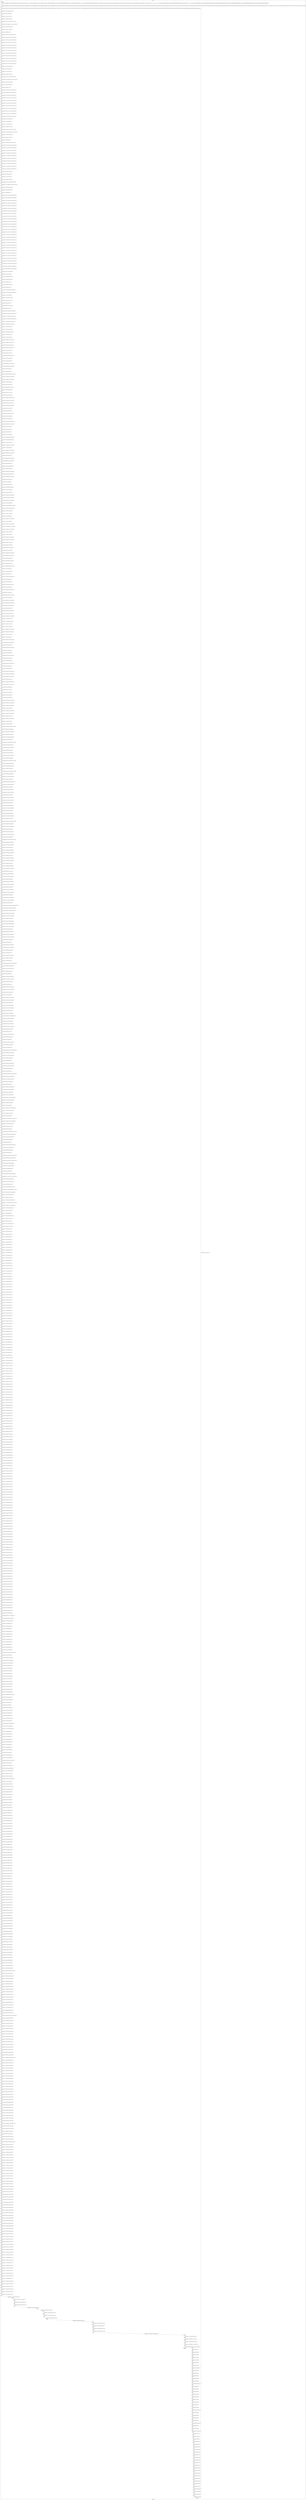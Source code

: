 digraph G {
label="Btor2XCFA";
subgraph cluster_0 {
label="main";
main_init[];
l1[];
l3[];
l4[];
l5[];
l6[];
l7[];
l8[];
l9[];
l10[];
l11[];
l12[];
l13[];
l14[];
l15[];
l16[];
l17[];
l18[];
l19[];
l20[];
l21[];
l22[];
l23[];
l24[];
l25[];
l26[];
l27[];
l28[];
l29[];
l30[];
l31[];
l32[];
l33[];
l34[];
l35[];
l36[];
l37[];
l38[];
l39[];
l40[];
l41[];
l42[];
l43[];
l44[];
l45[];
l46[];
l47[];
l48[];
l49[];
l50[];
l51[];
l52[];
l53[];
l54[];
l55[];
l56[];
l57[];
l58[];
l59[];
l60[];
l61[];
l62[];
l63[];
l64[];
l65[];
l66[];
l67[];
l68[];
l69[];
l70[];
l71[];
l72[];
l73[];
l74[];
l75[];
l76[];
l77[];
l78[];
l79[];
l80[];
l81[];
l82[];
l83[];
l84[];
l85[];
l86[];
l87[];
l88[];
l89[];
l90[];
l91[];
l92[];
l93[];
l94[];
l95[];
l96[];
l97[];
l98[];
l99[];
l100[];
l101[];
l102[];
l103[];
l104[];
l105[];
l106[];
l107[];
l108[];
l109[];
l110[];
l111[];
l112[];
l113[];
l114[];
l115[];
l116[];
l117[];
l118[];
l119[];
l120[];
l121[];
l122[];
l123[];
l124[];
l125[];
l126[];
l127[];
l128[];
l129[];
l130[];
l131[];
l132[];
l133[];
l134[];
l135[];
l136[];
l137[];
l138[];
l139[];
l140[];
l141[];
l142[];
l143[];
l144[];
l145[];
l146[];
l147[];
l148[];
l149[];
l150[];
l151[];
l152[];
l153[];
l154[];
l155[];
l156[];
l157[];
l158[];
l159[];
l160[];
l161[];
l162[];
l163[];
l164[];
l165[];
l166[];
l167[];
l168[];
l169[];
l170[];
l171[];
l172[];
l173[];
l174[];
l175[];
l176[];
l177[];
l178[];
l179[];
l180[];
l181[];
l182[];
l183[];
l184[];
l185[];
l186[];
l187[];
l188[];
l189[];
l190[];
l191[];
l192[];
l193[];
l194[];
l195[];
l196[];
l197[];
l198[];
l199[];
l200[];
l201[];
l202[];
l203[];
l204[];
l205[];
l206[];
l207[];
l208[];
l209[];
l210[];
l211[];
l212[];
l213[];
l214[];
l215[];
l216[];
l217[];
l218[];
l219[];
l220[];
l221[];
l222[];
l223[];
l224[];
l225[];
l226[];
l227[];
l228[];
l229[];
l230[];
l231[];
l232[];
l233[];
l234[];
l235[];
l236[];
l237[];
l238[];
l239[];
l240[];
l241[];
l242[];
l243[];
l244[];
l245[];
l246[];
l247[];
l248[];
l249[];
l250[];
l251[];
l252[];
l253[];
l254[];
l255[];
l256[];
l257[];
l258[];
l259[];
l260[];
l261[];
l262[];
l263[];
l264[];
l265[];
l266[];
l267[];
l268[];
l269[];
l270[];
l271[];
l272[];
l273[];
l274[];
l275[];
l276[];
l277[];
l278[];
l279[];
l280[];
l281[];
l282[];
l283[];
l284[];
l285[];
l286[];
l287[];
l288[];
l289[];
l290[];
l291[];
l292[];
l293[];
l294[];
l295[];
l296[];
l297[];
l298[];
l299[];
l300[];
l301[];
l302[];
l303[];
l304[];
l305[];
l306[];
l307[];
l308[];
l309[];
l310[];
l311[];
l312[];
l313[];
l314[];
l315[];
l316[];
l317[];
l318[];
l319[];
l320[];
l321[];
l322[];
l323[];
l324[];
l325[];
l326[];
l327[];
l328[];
l329[];
l330[];
l331[];
l332[];
l333[];
l334[];
l335[];
l336[];
l337[];
l338[];
l339[];
l340[];
l341[];
l342[];
l343[];
l344[];
l345[];
l346[];
l347[];
l348[];
l349[];
l350[];
l351[];
l352[];
l353[];
l354[];
l355[];
l356[];
l357[];
l358[];
l359[];
l360[];
l361[];
l362[];
l363[];
l364[];
l365[];
l366[];
l367[];
l368[];
l369[];
l370[];
l371[];
l372[];
l373[];
l374[];
l375[];
l376[];
l377[];
l378[];
l379[];
l380[];
l381[];
l382[];
l383[];
l384[];
l385[];
l386[];
l387[];
l388[];
l389[];
l390[];
l391[];
l392[];
l393[];
l394[];
l395[];
l396[];
l397[];
l398[];
l399[];
l400[];
l401[];
l402[];
l403[];
l404[];
l405[];
l406[];
l407[];
l408[];
l409[];
l410[];
l411[];
l412[];
l413[];
l414[];
l415[];
l416[];
l417[];
l418[];
l419[];
l420[];
l421[];
l422[];
l423[];
l424[];
l425[];
l426[];
l427[];
l428[];
l429[];
l430[];
l431[];
l432[];
l433[];
l434[];
l435[];
l436[];
l437[];
l438[];
l439[];
l440[];
l441[];
l442[];
l443[];
l444[];
l445[];
l446[];
l447[];
l448[];
l449[];
l450[];
l451[];
l452[];
l453[];
l454[];
l455[];
l456[];
l457[];
l458[];
l459[];
l460[];
l461[];
l462[];
l463[];
l464[];
l465[];
l466[];
l467[];
l468[];
l469[];
l470[];
l471[];
l472[];
l473[];
l474[];
l475[];
l476[];
l477[];
l478[];
l479[];
l480[];
l481[];
l482[];
l483[];
l484[];
l485[];
l486[];
l487[];
l488[];
l489[];
l490[];
l491[];
l492[];
l493[];
l494[];
l495[];
l496[];
l497[];
l498[];
l499[];
l500[];
l501[];
l502[];
l503[];
l504[];
l505[];
l506[];
l507[];
l508[];
l509[];
l510[];
l511[];
l512[];
l513[];
l514[];
l515[];
l516[];
l517[];
l518[];
l519[];
l520[];
l521[];
l522[];
l523[];
l524[];
l525[];
l526[];
l527[];
l528[];
l529[];
l530[];
l531[];
l532[];
l533[];
l534[];
l535[];
l536[];
l537[];
l538[];
l539[];
l540[];
l541[];
l542[];
l543[];
l544[];
l545[];
l546[];
l547[];
l548[];
l549[];
l550[];
l551[];
l552[];
l553[];
l554[];
l555[];
l556[];
l557[];
l558[];
l559[];
l560[];
l561[];
l562[];
l563[];
l564[];
l565[];
l566[];
l567[];
l568[];
l569[];
l570[];
l571[];
l572[];
l573[];
l574[];
l575[];
l576[];
l577[];
l578[];
l579[];
l580[];
l581[];
l582[];
l583[];
l584[];
l585[];
l586[];
l587[];
l588[];
l589[];
l590[];
l591[];
l592[];
l593[];
l594[];
l595[];
l596[];
l597[];
l598[];
l599[];
l600[];
l601[];
l602[];
l603[];
l604[];
l605[];
l606[];
l607[];
l608[];
l609[];
l610[];
l611[];
l612[];
l613[];
l614[];
l615[];
l616[];
l617[];
l618[];
l619[];
l620[];
l621[];
l622[];
l623[];
l624[];
l625[];
l626[];
l627[];
l628[];
l629[];
l630[];
l631[];
l632[];
l633[];
l634[];
l635[];
l636[];
l637[];
l638[];
l639[];
l640[];
l641[];
l642[];
l643[];
l644[];
l645[];
l646[];
l647[];
l648[];
l649[];
l650[];
l651[];
l652[];
l653[];
l654[];
l655[];
l656[];
l657[];
l658[];
l659[];
l660[];
l661[];
l662[];
l663[];
l664[];
l665[];
l666[];
l667[];
l668[];
l669[];
l670[];
l671[];
l672[];
l673[];
l674[];
l675[];
l676[];
l677[];
l678[];
l679[];
l680[];
l681[];
l682[];
l683[];
l684[];
l685[];
l686[];
l687[];
l688[];
l689[];
l690[];
l691[];
l692[];
l693[];
l694[];
l695[];
l696[];
l697[];
l698[];
l699[];
l700[];
l701[];
l702[];
l703[];
l704[];
l705[];
l706[];
l707[];
l708[];
l709[];
l710[];
l711[];
l712[];
l713[];
l714[];
l715[];
l716[];
l717[];
l718[];
l719[];
l720[];
l721[];
l722[];
l723[];
l724[];
l725[];
l726[];
l727[];
l728[];
l729[];
l730[];
l731[];
l732[];
l733[];
l734[];
l735[];
l736[];
l737[];
l738[];
l739[];
l740[];
l741[];
l742[];
l743[];
l744[];
l745[];
l746[];
l747[];
l748[];
l749[];
l750[];
l751[];
l752[];
l753[];
l754[];
l755[];
l756[];
l757[];
l758[];
l759[];
l760[];
l761[];
l762[];
l763[];
l764[];
l765[];
l766[];
l767[];
l768[];
l769[];
l770[];
l771[];
l772[];
l773[];
l774[];
l775[];
l776[];
l777[];
l778[];
l779[];
l780[];
l781[];
l782[];
l783[];
l784[];
l785[];
l786[];
l787[];
l788[];
l789[];
l790[];
l791[];
l792[];
l793[];
l794[];
l795[];
l796[];
l797[];
l798[];
l799[];
l800[];
l801[];
l802[];
l803[];
l804[];
l805[];
l806[];
l807[];
l808[];
l809[];
l810[];
l811[];
l812[];
l813[];
l814[];
l815[];
l816[];
l817[];
l818[];
l819[];
l820[];
l821[];
l822[];
l823[];
l824[];
l825[];
l826[];
l827[];
l828[];
l829[];
l830[];
l831[];
l832[];
l833[];
l834[];
l835[];
l836[];
l837[];
l838[];
l839[];
l840[];
l841[];
l842[];
l843[];
l844[];
l845[];
l846[];
l847[];
l848[];
l849[];
l850[];
l851[];
l852[];
l853[];
l854[];
l855[];
l856[];
l857[];
l858[];
l859[];
l860[];
l861[];
l862[];
l863[];
l864[];
l865[];
l866[];
l867[];
l868[];
l869[];
l870[];
l871[];
l872[];
l873[];
l874[];
l875[];
l876[];
l877[];
l878[];
l879[];
l880[];
l881[];
l882[];
l883[];
l884[];
l885[];
l886[];
l887[];
l888[];
l889[];
l890[];
l891[];
l892[];
main_error[];
l893[];
l894[];
l895[];
l896[];
l897[];
l898[];
l899[];
l900[];
l901[];
l902[];
l903[];
l904[];
l905[];
l906[];
l907[];
l908[];
l909[];
l910[];
l911[];
l912[];
l913[];
l914[];
l915[];
l916[];
l917[];
l918[];
l919[];
l920[];
l921[];
l922[];
l923[];
l924[];
l925[];
l926[];
l927[];
l928[];
l929[];
l930[];
l931[];
l932[];
l933[];
l934[];
l935[];
l936[];
l937[];
l938[];
l939[];
l940[];
l941[];
l942[];
l943[];
l944[];
l945[];
l946[];
l947[];
l948[];
l949[];
l950[];
main_init -> l1 [label="[(assign const_7 #b00000000),(assign const_16 #b0000000000000000),(assign const_23 #b0),(assign const_128 #b11111111),(assign const_134 #b00000100),(assign const_137 #b00000110),(assign const_141 #b000000000000000000000000),(assign const_144 #b00000000000000000000000000000001),(assign const_146 #b00000000000000000000000011111111),(assign const_148 #b00000000000000000000000000000000),(assign const_174 #b00000011),(assign const_202 #b00001010),(assign const_205 #b00001000),(assign const_221 #b00010010),(assign const_237 #b00000101),(assign const_238 #b00000000),(assign const_239 #b00000111),(assign const_287 #b11111111111111111111111111111111),(assign const_288 #b0000000000000000),(assign const_290 #b00000000000000000000000000010000),(assign const_309 #b1111111111111111),(assign const_310 #b0000000000000001),(assign const_648 #b00000000000000000000000000000100),(assign const_658 #b00000000000000000000000000000010),(assign const_681 #b00000000000000000000000000010001),(assign const_693 #b00000000000000000000000000000101),(assign const_700 #b00000000000000000000000000000011)] "];
l3 -> l4 [label="[(havoc input_129),(havoc input_130),(havoc input_131),(havoc input_132),(havoc input_133),(havoc input_135),(havoc input_136),(havoc input_138),(havoc input_139),(havoc input_140),(havoc input_153),(havoc input_154),(havoc input_169),(havoc input_170),(havoc input_171),(havoc input_172),(havoc input_173),(havoc input_175),(havoc input_176),(havoc input_177),(havoc input_186),(havoc input_187),(havoc input_201),(havoc input_203),(havoc input_204),(havoc input_206),(havoc input_207),(havoc input_208),(havoc input_209),(havoc input_218),(havoc input_219),(havoc input_220),(havoc input_235),(havoc input_236),(havoc input_248),(havoc input_249),(havoc input_250),(havoc input_251),(havoc input_252),(havoc input_253),(havoc input_254),(havoc input_286),(havoc input_294),(havoc input_372),(havoc input_381),(havoc input_383),(havoc input_389),(havoc input_425),(havoc input_443),(havoc input_457)] "];
l4 -> l5 [label="[(assign binary_126 (bvand state_32 (bvnot state_124)))] "];
l5 -> l6 [label="[(assign binary_142 (bvxor const_128 state_8))] "];
l6 -> l7 [label="[(assign binary_143 (++ const_141 binary_142))] "];
l7 -> l8 [label="[(assign binary_145 (bvsub binary_143 const_144))] "];
l8 -> l9 [label="[(assign comparison_147 (ite (= const_128 binary_142) #b1 #b0))] "];
l9 -> l10 [label="[(assign ternary_149 (ite (= comparison_147 #b1) const_144 const_148))] "];
l10 -> l11 [label="[(assign binary_150 (bvmul const_146 ternary_149))] "];
l11 -> l12 [label="[(assign binary_151 (bvor binary_145 binary_150))] "];
l12 -> l13 [label="[(assign slice_152 (extract binary_151 0 8))] "];
l13 -> l14 [label="[(assign ternary_155 (ite (= input_154 #b1) const_128 binary_142))] "];
l14 -> l15 [label="[(assign ternary_156 (ite (= input_153 #b1) const_128 ternary_155))] "];
l15 -> l16 [label="[(assign ternary_157 (ite (= input_140 #b1) slice_152 ternary_156))] "];
l16 -> l17 [label="[(assign ternary_158 (ite (= input_139 #b1) const_137 ternary_157))] "];
l17 -> l18 [label="[(assign ternary_159 (ite (= input_138 #b1) const_137 ternary_158))] "];
l18 -> l19 [label="[(assign ternary_160 (ite (= input_136 #b1) const_137 ternary_159))] "];
l19 -> l20 [label="[(assign ternary_161 (ite (= input_135 #b1) const_134 ternary_160))] "];
l20 -> l21 [label="[(assign ternary_162 (ite (= input_133 #b1) const_134 ternary_161))] "];
l21 -> l22 [label="[(assign ternary_163 (ite (= input_132 #b1) const_128 ternary_162))] "];
l22 -> l23 [label="[(assign ternary_164 (ite (= input_131 #b1) const_128 ternary_163))] "];
l23 -> l24 [label="[(assign ternary_165 (ite (= input_130 #b1) const_128 ternary_164))] "];
l24 -> l25 [label="[(assign ternary_166 (ite (= input_129 #b1) const_128 ternary_165))] "];
l25 -> l26 [label="[(assign binary_167 (bvxor const_128 ternary_166))] "];
l26 -> l27 [label="[(assign binary_178 (bvxor const_128 state_10))] "];
l27 -> l28 [label="[(assign binary_179 (++ const_141 binary_178))] "];
l28 -> l29 [label="[(assign binary_180 (bvsub binary_179 const_144))] "];
l29 -> l30 [label="[(assign comparison_181 (ite (= const_128 binary_178) #b1 #b0))] "];
l30 -> l31 [label="[(assign ternary_182 (ite (= comparison_181 #b1) const_144 const_148))] "];
l31 -> l32 [label="[(assign binary_183 (bvmul const_146 ternary_182))] "];
l32 -> l33 [label="[(assign binary_184 (bvor binary_180 binary_183))] "];
l33 -> l34 [label="[(assign slice_185 (extract binary_184 0 8))] "];
l34 -> l35 [label="[(assign ternary_188 (ite (= input_187 #b1) const_128 binary_178))] "];
l35 -> l36 [label="[(assign ternary_189 (ite (= input_186 #b1) const_128 ternary_188))] "];
l36 -> l37 [label="[(assign ternary_190 (ite (= input_140 #b1) slice_185 ternary_189))] "];
l37 -> l38 [label="[(assign ternary_191 (ite (= input_177 #b1) const_174 ternary_190))] "];
l38 -> l39 [label="[(assign ternary_192 (ite (= input_176 #b1) const_174 ternary_191))] "];
l39 -> l40 [label="[(assign ternary_193 (ite (= input_175 #b1) const_174 ternary_192))] "];
l40 -> l41 [label="[(assign ternary_194 (ite (= input_173 #b1) const_174 ternary_193))] "];
l41 -> l42 [label="[(assign ternary_195 (ite (= input_172 #b1) const_128 ternary_194))] "];
l42 -> l43 [label="[(assign ternary_196 (ite (= input_171 #b1) const_128 ternary_195))] "];
l43 -> l44 [label="[(assign ternary_197 (ite (= input_170 #b1) const_128 ternary_196))] "];
l44 -> l45 [label="[(assign ternary_198 (ite (= input_169 #b1) const_128 ternary_197))] "];
l45 -> l46 [label="[(assign binary_199 (bvxor const_128 ternary_198))] "];
l46 -> l47 [label="[(assign binary_210 (bvxor const_128 state_12))] "];
l47 -> l48 [label="[(assign binary_211 (++ const_141 binary_210))] "];
l48 -> l49 [label="[(assign binary_212 (bvsub binary_211 const_144))] "];
l49 -> l50 [label="[(assign comparison_213 (ite (= const_128 binary_210) #b1 #b0))] "];
l50 -> l51 [label="[(assign ternary_214 (ite (= comparison_213 #b1) const_144 const_148))] "];
l51 -> l52 [label="[(assign binary_215 (bvmul const_146 ternary_214))] "];
l52 -> l53 [label="[(assign binary_216 (bvor binary_212 binary_215))] "];
l53 -> l54 [label="[(assign slice_217 (extract binary_216 0 8))] "];
l54 -> l55 [label="[(assign ternary_222 (ite (= input_220 #b1) const_221 binary_210))] "];
l55 -> l56 [label="[(assign ternary_223 (ite (= input_219 #b1) const_128 ternary_222))] "];
l56 -> l57 [label="[(assign ternary_224 (ite (= input_218 #b1) const_128 ternary_223))] "];
l57 -> l58 [label="[(assign ternary_225 (ite (= input_140 #b1) slice_217 ternary_224))] "];
l58 -> l59 [label="[(assign ternary_226 (ite (= input_209 #b1) const_134 ternary_225))] "];
l59 -> l60 [label="[(assign ternary_227 (ite (= input_208 #b1) const_134 ternary_226))] "];
l60 -> l61 [label="[(assign ternary_228 (ite (= input_207 #b1) const_128 ternary_227))] "];
l61 -> l62 [label="[(assign ternary_229 (ite (= input_206 #b1) const_128 ternary_228))] "];
l62 -> l63 [label="[(assign ternary_230 (ite (= input_204 #b1) const_205 ternary_229))] "];
l63 -> l64 [label="[(assign ternary_231 (ite (= input_203 #b1) const_128 ternary_230))] "];
l64 -> l65 [label="[(assign ternary_232 (ite (= input_201 #b1) const_202 ternary_231))] "];
l65 -> l66 [label="[(assign binary_233 (bvxor const_128 ternary_232))] "];
l66 -> l67 [label="[(assign binary_240 (bvxor const_128 state_14))] "];
l67 -> l68 [label="[(assign binary_241 (++ const_141 binary_240))] "];
l68 -> l69 [label="[(assign binary_242 (bvsub binary_241 const_144))] "];
l69 -> l70 [label="[(assign comparison_243 (ite (= const_128 binary_240) #b1 #b0))] "];
l70 -> l71 [label="[(assign ternary_244 (ite (= comparison_243 #b1) const_144 const_148))] "];
l71 -> l72 [label="[(assign binary_245 (bvmul const_146 ternary_244))] "];
l72 -> l73 [label="[(assign binary_246 (bvor binary_242 binary_245))] "];
l73 -> l74 [label="[(assign slice_247 (extract binary_246 0 8))] "];
l74 -> l75 [label="[(assign ternary_255 (ite (= input_254 #b1) const_128 binary_240))] "];
l75 -> l76 [label="[(assign ternary_256 (ite (= input_253 #b1) const_128 ternary_255))] "];
l76 -> l77 [label="[(assign ternary_257 (ite (= input_252 #b1) const_128 ternary_256))] "];
l77 -> l78 [label="[(assign ternary_258 (ite (= input_251 #b1) const_128 ternary_257))] "];
l78 -> l79 [label="[(assign ternary_259 (ite (= input_250 #b1) const_128 ternary_258))] "];
l79 -> l80 [label="[(assign ternary_260 (ite (= input_249 #b1) const_128 ternary_259))] "];
l80 -> l81 [label="[(assign ternary_261 (ite (= input_248 #b1) const_128 ternary_260))] "];
l81 -> l82 [label="[(assign ternary_262 (ite (= input_140 #b1) slice_247 ternary_261))] "];
l82 -> l83 [label="[(assign ternary_263 (ite (= input_177 #b1) const_134 ternary_262))] "];
l83 -> l84 [label="[(assign ternary_264 (ite (= input_176 #b1) const_134 ternary_263))] "];
l84 -> l85 [label="[(assign ternary_265 (ite (= input_175 #b1) const_134 ternary_264))] "];
l85 -> l86 [label="[(assign ternary_266 (ite (= input_173 #b1) const_134 ternary_265))] "];
l86 -> l87 [label="[(assign ternary_267 (ite (= input_172 #b1) const_238 ternary_266))] "];
l87 -> l88 [label="[(assign ternary_268 (ite (= input_171 #b1) const_238 ternary_267))] "];
l88 -> l89 [label="[(assign ternary_269 (ite (= input_170 #b1) const_238 ternary_268))] "];
l89 -> l90 [label="[(assign ternary_270 (ite (= input_169 #b1) const_238 ternary_269))] "];
l90 -> l91 [label="[(assign ternary_271 (ite (= input_139 #b1) const_239 ternary_270))] "];
l91 -> l92 [label="[(assign ternary_272 (ite (= input_138 #b1) const_239 ternary_271))] "];
l92 -> l93 [label="[(assign ternary_273 (ite (= input_136 #b1) const_239 ternary_272))] "];
l93 -> l94 [label="[(assign ternary_274 (ite (= input_135 #b1) const_237 ternary_273))] "];
l94 -> l95 [label="[(assign ternary_275 (ite (= input_133 #b1) const_237 ternary_274))] "];
l95 -> l96 [label="[(assign ternary_276 (ite (= input_132 #b1) const_238 ternary_275))] "];
l96 -> l97 [label="[(assign ternary_277 (ite (= input_131 #b1) const_238 ternary_276))] "];
l97 -> l98 [label="[(assign ternary_278 (ite (= input_129 #b1) const_238 ternary_277))] "];
l98 -> l99 [label="[(assign ternary_279 (ite (= input_209 #b1) const_174 ternary_278))] "];
l99 -> l100 [label="[(assign ternary_280 (ite (= input_208 #b1) const_174 ternary_279))] "];
l100 -> l101 [label="[(assign ternary_281 (ite (= input_204 #b1) const_237 ternary_280))] "];
l101 -> l102 [label="[(assign ternary_282 (ite (= input_236 #b1) const_128 ternary_281))] "];
l102 -> l103 [label="[(assign ternary_283 (ite (= input_235 #b1) const_128 ternary_282))] "];
l103 -> l104 [label="[(assign binary_284 (bvxor const_128 ternary_283))] "];
l104 -> l105 [label="[(assign binary_289 (++ state_17 const_288))] "];
l105 -> l106 [label="[(assign binary_291 (bvashr binary_289 const_290))] "];
l106 -> l107 [label="[(assign binary_292 (bvadd const_287 binary_291))] "];
l107 -> l108 [label="[(assign slice_293 (extract binary_292 0 16))] "];
l108 -> l109 [label="[(assign binary_295 (bvadd const_144 binary_291))] "];
l109 -> l110 [label="[(assign slice_296 (extract binary_295 0 16))] "];
l110 -> l111 [label="[(assign ternary_297 (ite (= input_294 #b1) slice_296 state_17))] "];
l111 -> l112 [label="[(assign ternary_298 (ite (= input_286 #b1) slice_293 ternary_297))] "];
l112 -> l113 [label="[(assign binary_300 (++ state_19 const_288))] "];
l113 -> l114 [label="[(assign binary_301 (bvashr binary_300 const_290))] "];
l114 -> l115 [label="[(assign binary_302 (bvsub binary_301 const_144))] "];
l115 -> l116 [label="[(assign slice_303 (extract binary_302 0 16))] "];
l116 -> l117 [label="[(assign binary_304 (bvadd const_144 binary_301))] "];
l117 -> l118 [label="[(assign slice_305 (extract binary_304 0 16))] "];
l118 -> l119 [label="[(assign ternary_306 (ite (= input_236 #b1) slice_305 state_19))] "];
l119 -> l120 [label="[(assign ternary_307 (ite (= input_235 #b1) slice_303 ternary_306))] "];
l120 -> l121 [label="[(assign ternary_311 (ite (= input_294 #b1) const_310 state_21))] "];
l121 -> l122 [label="[(assign ternary_312 (ite (= input_286 #b1) const_309 ternary_311))] "];
l122 -> l123 [label="[(assign binary_314 (bvand (bvnot state_24) (bvnot input_177)))] "];
l123 -> l124 [label="[(assign binary_315 (bvand binary_314 (bvnot input_176)))] "];
l124 -> l125 [label="[(assign binary_316 (bvor binary_315 input_170))] "];
l125 -> l126 [label="[(assign binary_317 (bvor binary_316 input_169))] "];
l126 -> l127 [label="[(assign binary_319 (bvand state_26 (bvnot input_187)))] "];
l127 -> l128 [label="[(assign binary_320 (bvor binary_319 input_177))] "];
l128 -> l129 [label="[(assign binary_321 (bvor binary_320 input_176))] "];
l129 -> l130 [label="[(assign binary_322 (bvand binary_321 (bvnot input_172)))] "];
l130 -> l131 [label="[(assign binary_323 (bvand binary_322 (bvnot input_171)))] "];
l131 -> l132 [label="[(assign binary_325 (bvand state_28 (bvnot input_175)))] "];
l132 -> l133 [label="[(assign binary_326 (bvand binary_325 (bvnot input_173)))] "];
l133 -> l134 [label="[(assign binary_327 (bvor binary_326 input_172))] "];
l134 -> l135 [label="[(assign binary_328 (bvor binary_327 input_171))] "];
l135 -> l136 [label="[(assign binary_330 (bvand state_30 (bvnot input_186)))] "];
l136 -> l137 [label="[(assign binary_331 (bvor binary_330 input_175))] "];
l137 -> l138 [label="[(assign binary_332 (bvor binary_331 input_173))] "];
l138 -> l139 [label="[(assign binary_333 (bvand binary_332 (bvnot input_170)))] "];
l139 -> l140 [label="[(assign binary_334 (bvand binary_333 (bvnot input_169)))] "];
l140 -> l141 [label="[(assign binary_336 (bvor state_32 input_187))] "];
l141 -> l142 [label="[(assign binary_338 (bvor state_34 input_186))] "];
l142 -> l143 [label="[(assign binary_340 (bvand (bvnot state_36) (bvnot input_139)))] "];
l143 -> l144 [label="[(assign binary_341 (bvand binary_340 (bvnot input_138)))] "];
l144 -> l145 [label="[(assign binary_342 (bvand binary_341 (bvnot input_136)))] "];
l145 -> l146 [label="[(assign binary_343 (bvor binary_342 input_130))] "];
l146 -> l147 [label="[(assign binary_344 (bvor binary_343 input_129))] "];
l147 -> l148 [label="[(assign binary_346 (bvand state_38 (bvnot input_154)))] "];
l148 -> l149 [label="[(assign binary_347 (bvor binary_346 input_139))] "];
l149 -> l150 [label="[(assign binary_348 (bvor binary_347 input_138))] "];
l150 -> l151 [label="[(assign binary_349 (bvor binary_348 input_136))] "];
l151 -> l152 [label="[(assign binary_350 (bvand binary_349 (bvnot input_132)))] "];
l152 -> l153 [label="[(assign binary_351 (bvand binary_350 (bvnot input_131)))] "];
l153 -> l154 [label="[(assign binary_353 (bvand state_40 (bvnot input_135)))] "];
l154 -> l155 [label="[(assign binary_354 (bvand binary_353 (bvnot input_133)))] "];
l155 -> l156 [label="[(assign binary_355 (bvor binary_354 input_132))] "];
l156 -> l157 [label="[(assign binary_356 (bvor binary_355 input_131))] "];
l157 -> l158 [label="[(assign binary_358 (bvand state_42 (bvnot input_153)))] "];
l158 -> l159 [label="[(assign binary_359 (bvor binary_358 input_135))] "];
l159 -> l160 [label="[(assign binary_360 (bvor binary_359 input_133))] "];
l160 -> l161 [label="[(assign binary_361 (bvand binary_360 (bvnot input_130)))] "];
l161 -> l162 [label="[(assign binary_362 (bvand binary_361 (bvnot input_129)))] "];
l162 -> l163 [label="[(assign binary_364 (bvor state_44 input_154))] "];
l163 -> l164 [label="[(assign binary_366 (bvor state_46 input_153))] "];
l164 -> l165 [label="[(assign binary_368 (bvor state_48 input_207))] "];
l165 -> l166 [label="[(assign binary_369 (bvor binary_368 input_206))] "];
l166 -> l167 [label="[(assign binary_370 (bvand binary_369 (bvnot input_204)))] "];
l167 -> l168 [label="[(assign binary_373 (bvand state_50 (bvnot input_372)))] "];
l168 -> l169 [label="[(assign binary_374 (bvor binary_373 input_204))] "];
l169 -> l170 [label="[(assign binary_375 (bvand binary_374 (bvnot input_203)))] "];
l170 -> l171 [label="[(assign binary_377 (bvor state_52 input_220))] "];
l171 -> l172 [label="[(assign binary_378 (bvand binary_377 (bvnot input_218)))] "];
l172 -> l173 [label="[(assign binary_379 (bvand binary_378 (bvnot input_206)))] "];
l173 -> l174 [label="[(assign binary_382 (bvor state_54 input_381))] "];
l174 -> l175 [label="[(assign binary_384 (bvand binary_382 (bvnot input_383)))] "];
l175 -> l176 [label="[(assign binary_385 (bvand binary_384 (bvnot input_220)))] "];
l176 -> l177 [label="[(assign binary_386 (bvor binary_385 input_372))] "];
l177 -> l178 [label="[(assign binary_388 (bvor (bvnot state_56) input_383))] "];
l178 -> l179 [label="[(assign binary_390 (bvor binary_388 input_389))] "];
l179 -> l180 [label="[(assign binary_391 (bvand binary_390 (bvnot input_209)))] "];
l180 -> l181 [label="[(assign binary_393 (bvand state_58 (bvnot input_219)))] "];
l181 -> l182 [label="[(assign binary_394 (bvand binary_393 (bvnot input_207)))] "];
l182 -> l183 [label="[(assign binary_395 (bvor binary_394 input_201))] "];
l183 -> l184 [label="[(assign binary_397 (bvor state_60 input_219))] "];
l184 -> l185 [label="[(assign binary_398 (bvor binary_397 input_218))] "];
l185 -> l186 [label="[(assign binary_400 (bvand state_62 (bvnot input_381)))] "];
l186 -> l187 [label="[(assign binary_401 (bvor binary_400 input_209))] "];
l187 -> l188 [label="[(assign binary_402 (bvor binary_401 input_208))] "];
l188 -> l189 [label="[(assign binary_403 (bvand binary_402 (bvnot input_201)))] "];
l189 -> l190 [label="[(assign binary_405 (bvand state_64 (bvnot input_389)))] "];
l190 -> l191 [label="[(assign binary_406 (bvand binary_405 (bvnot input_208)))] "];
l191 -> l192 [label="[(assign binary_407 (bvor binary_406 input_203))] "];
l192 -> l193 [label="[(assign binary_409 (bvand (bvnot state_66) (bvnot input_294)))] "];
l193 -> l194 [label="[(assign binary_410 (bvand binary_409 (bvnot input_286)))] "];
l194 -> l195 [label="[(assign binary_411 (bvor binary_410 input_236))] "];
l195 -> l196 [label="[(assign binary_412 (bvor binary_411 input_235))] "];
l196 -> l197 [label="[(assign binary_414 (bvor state_68 input_294))] "];
l197 -> l198 [label="[(assign binary_415 (bvand binary_414 (bvnot input_236)))] "];
l198 -> l199 [label="[(assign binary_417 (bvor state_70 input_286))] "];
l199 -> l200 [label="[(assign binary_418 (bvand binary_417 (bvnot input_235)))] "];
l200 -> l201 [label="[(assign binary_420 (bvand (bvnot state_72) (bvnot input_294)))] "];
l201 -> l202 [label="[(assign binary_421 (bvand binary_420 (bvnot input_286)))] "];
l202 -> l203 [label="[(assign binary_422 (bvor binary_421 input_236))] "];
l203 -> l204 [label="[(assign binary_423 (bvor binary_422 input_235))] "];
l204 -> l205 [label="[(assign binary_426 (bvand state_74 (bvnot input_425)))] "];
l205 -> l206 [label="[(assign binary_427 (bvand binary_426 (bvnot input_204)))] "];
l206 -> l207 [label="[(assign binary_428 (bvor binary_427 input_294))] "];
l207 -> l208 [label="[(assign binary_429 (bvor binary_428 input_286))] "];
l208 -> l209 [label="[(assign binary_431 (bvand state_76 (bvnot input_176)))] "];
l209 -> l210 [label="[(assign binary_432 (bvor binary_431 input_204))] "];
l210 -> l211 [label="[(assign binary_433 (bvand binary_432 (bvnot input_203)))] "];
l211 -> l212 [label="[(assign binary_435 (bvand state_78 (bvnot input_135)))] "];
l212 -> l213 [label="[(assign binary_436 (bvor binary_435 input_203))] "];
l213 -> l214 [label="[(assign binary_438 (bvand state_80 (bvnot input_253)))] "];
l214 -> l215 [label="[(assign binary_439 (bvor binary_438 input_135))] "];
l215 -> l216 [label="[(assign binary_440 (bvand binary_439 (bvnot input_130)))] "];
l216 -> l217 [label="[(assign binary_442 (bvor state_82 input_252))] "];
l217 -> l218 [label="[(assign binary_444 (bvor binary_442 input_443))] "];
l218 -> l219 [label="[(assign binary_446 (bvor state_84 input_172))] "];
l219 -> l220 [label="[(assign binary_447 (bvand binary_446 (bvnot input_133)))] "];
l220 -> l221 [label="[(assign binary_449 (bvor state_86 input_253))] "];
l221 -> l222 [label="[(assign binary_450 (bvor binary_449 input_251))] "];
l222 -> l223 [label="[(assign binary_452 (bvand state_88 (bvnot input_251)))] "];
l223 -> l224 [label="[(assign binary_453 (bvor binary_452 input_133))] "];
l224 -> l225 [label="[(assign binary_454 (bvand binary_453 (bvnot input_129)))] "];
l225 -> l226 [label="[(assign binary_456 (bvor state_90 input_425))] "];
l226 -> l227 [label="[(assign binary_458 (bvand binary_456 (bvnot input_457)))] "];
l227 -> l228 [label="[(assign binary_459 (bvor binary_458 input_130))] "];
l228 -> l229 [label="[(assign binary_460 (bvand binary_459 (bvnot input_209)))] "];
l229 -> l230 [label="[(assign binary_461 (bvand binary_460 (bvnot input_208)))] "];
l230 -> l231 [label="[(assign binary_463 (bvand state_92 (bvnot input_443)))] "];
l231 -> l232 [label="[(assign binary_464 (bvor binary_463 input_177))] "];
l232 -> l233 [label="[(assign binary_465 (bvand binary_464 (bvnot input_171)))] "];
l233 -> l234 [label="[(assign binary_467 (bvand state_94 (bvnot input_175)))] "];
l234 -> l235 [label="[(assign binary_468 (bvand binary_467 (bvnot input_138)))] "];
l235 -> l236 [label="[(assign binary_469 (bvor binary_468 input_129))] "];
l236 -> l237 [label="[(assign binary_471 (bvand state_96 (bvnot input_177)))] "];
l237 -> l238 [label="[(assign binary_472 (bvor binary_471 input_209))] "];
l238 -> l239 [label="[(assign binary_473 (bvor binary_472 input_208))] "];
l239 -> l240 [label="[(assign binary_474 (bvand binary_473 (bvnot input_201)))] "];
l240 -> l241 [label="[(assign binary_476 (bvand state_98 (bvnot input_139)))] "];
l241 -> l242 [label="[(assign binary_477 (bvor binary_476 input_201))] "];
l242 -> l243 [label="[(assign binary_479 (bvor state_100 input_171))] "];
l243 -> l244 [label="[(assign binary_480 (bvand binary_479 (bvnot input_136)))] "];
l244 -> l245 [label="[(assign binary_482 (bvand state_102 (bvnot input_254)))] "];
l245 -> l246 [label="[(assign binary_483 (bvor binary_482 input_139))] "];
l246 -> l247 [label="[(assign binary_484 (bvand binary_483 (bvnot input_132)))] "];
l247 -> l248 [label="[(assign binary_486 (bvor state_104 input_254))] "];
l248 -> l249 [label="[(assign binary_487 (bvor binary_486 input_250))] "];
l249 -> l250 [label="[(assign binary_489 (bvand state_106 (bvnot input_250)))] "];
l250 -> l251 [label="[(assign binary_490 (bvor binary_489 input_138))] "];
l251 -> l252 [label="[(assign binary_491 (bvor binary_490 input_136))] "];
l252 -> l253 [label="[(assign binary_492 (bvand binary_491 (bvnot input_131)))] "];
l253 -> l254 [label="[(assign binary_494 (bvor state_108 input_170))] "];
l254 -> l255 [label="[(assign binary_495 (bvor binary_494 input_132))] "];
l255 -> l256 [label="[(assign binary_496 (bvand binary_495 (bvnot input_207)))] "];
l256 -> l257 [label="[(assign binary_497 (bvand binary_496 (bvnot input_206)))] "];
l257 -> l258 [label="[(assign binary_499 (bvand state_110 (bvnot input_249)))] "];
l258 -> l259 [label="[(assign binary_500 (bvor binary_499 input_173))] "];
l259 -> l260 [label="[(assign binary_501 (bvand binary_500 (bvnot input_170)))] "];
l260 -> l261 [label="[(assign binary_503 (bvand state_112 (bvnot input_173)))] "];
l261 -> l262 [label="[(assign binary_504 (bvor binary_503 input_131))] "];
l262 -> l263 [label="[(assign binary_506 (bvor state_114 input_457))] "];
l263 -> l264 [label="[(assign binary_507 (bvor binary_506 input_169))] "];
l264 -> l265 [label="[(assign binary_508 (bvor binary_507 input_207))] "];
l265 -> l266 [label="[(assign binary_509 (bvor binary_508 input_206))] "];
l266 -> l267 [label="[(assign binary_510 (bvand binary_509 (bvnot input_236)))] "];
l267 -> l268 [label="[(assign binary_511 (bvand binary_510 (bvnot input_235)))] "];
l268 -> l269 [label="[(assign binary_513 (bvand state_116 (bvnot input_248)))] "];
l269 -> l270 [label="[(assign binary_514 (bvor binary_513 input_175))] "];
l270 -> l271 [label="[(assign binary_515 (bvand binary_514 (bvnot input_169)))] "];
l271 -> l272 [label="[(assign binary_517 (bvand state_118 (bvnot input_252)))] "];
l272 -> l273 [label="[(assign binary_518 (bvor binary_517 input_176))] "];
l273 -> l274 [label="[(assign binary_519 (bvand binary_518 (bvnot input_172)))] "];
l274 -> l275 [label="[(assign binary_521 (bvor state_120 input_249))] "];
l275 -> l276 [label="[(assign binary_522 (bvor binary_521 input_248))] "];
l276 -> l277 [label="[(assign comparison_525 (ite (= const_238 binary_178) #b1 #b0))] "];
l277 -> l278 [label="[(assign binary_526 (bvand state_26 comparison_525))] "];
l278 -> l279 [label="[(assign binary_527 (bvor (bvnot input_187) binary_526))] "];
l279 -> l280 [label="[(assign binary_528 (bvand state_30 comparison_525))] "];
l280 -> l281 [label="[(assign binary_529 (bvor (bvnot input_186) binary_528))] "];
l281 -> l282 [label="[(assign binary_530 (bvand binary_527 binary_529))] "];
l282 -> l283 [label="[(assign comparison_531 (ite (= const_238 binary_142) #b1 #b0))] "];
l283 -> l284 [label="[(assign binary_532 (bvand state_38 comparison_531))] "];
l284 -> l285 [label="[(assign binary_533 (bvor (bvnot input_154) binary_532))] "];
l285 -> l286 [label="[(assign binary_534 (bvand binary_530 binary_533))] "];
l286 -> l287 [label="[(assign binary_535 (bvand state_42 comparison_531))] "];
l287 -> l288 [label="[(assign binary_536 (bvor (bvnot input_153) binary_535))] "];
l288 -> l289 [label="[(assign binary_537 (bvand binary_534 binary_536))] "];
l289 -> l290 [label="[(assign comparison_538 (ite (= const_238 binary_210) #b1 #b0))] "];
l290 -> l291 [label="[(assign binary_539 (bvand state_62 comparison_538))] "];
l291 -> l292 [label="[(assign binary_540 (bvor (bvnot input_381) binary_539))] "];
l292 -> l293 [label="[(assign binary_541 (bvand binary_537 binary_540))] "];
l293 -> l294 [label="[(assign comparison_542 (ite (= const_148 binary_291) #b1 #b0))] "];
l294 -> l295 [label="[(assign binary_543 (bvand state_54 comparison_542))] "];
l295 -> l296 [label="[(assign binary_544 (bvor (bvnot input_383) binary_543))] "];
l296 -> l297 [label="[(assign binary_545 (bvand binary_541 binary_544))] "];
l297 -> l298 [label="[(assign binary_546 (bvand state_54 (bvnot comparison_542)))] "];
l298 -> l299 [label="[(assign binary_547 (bvor (bvnot input_220) binary_546))] "];
l299 -> l300 [label="[(assign binary_548 (bvand binary_545 binary_547))] "];
l300 -> l301 [label="[(assign binary_549 (bvand state_58 comparison_538))] "];
l301 -> l302 [label="[(assign binary_550 (bvor (bvnot input_219) binary_549))] "];
l302 -> l303 [label="[(assign binary_551 (bvand binary_548 binary_550))] "];
l303 -> l304 [label="[(assign binary_552 (bvand state_52 comparison_538))] "];
l304 -> l305 [label="[(assign binary_553 (bvor (bvnot input_218) binary_552))] "];
l305 -> l306 [label="[(assign binary_554 (bvand binary_551 binary_553))] "];
l306 -> l307 [label="[(assign binary_555 (bvand state_50 comparison_538))] "];
l307 -> l308 [label="[(assign binary_556 (bvor (bvnot input_372) binary_555))] "];
l308 -> l309 [label="[(assign binary_557 (bvand binary_554 binary_556))] "];
l309 -> l310 [label="[(assign binary_558 (bvand state_64 comparison_542))] "];
l310 -> l311 [label="[(assign binary_559 (bvor (bvnot input_389) binary_558))] "];
l311 -> l312 [label="[(assign binary_560 (bvand binary_557 binary_559))] "];
l312 -> l313 [label="[(assign comparison_561 (ite (= const_148 binary_301) #b1 #b0))] "];
l313 -> l314 [label="[(assign binary_562 (bvand state_74 comparison_561))] "];
l314 -> l315 [label="[(assign binary_563 (bvor (bvnot input_425) binary_562))] "];
l315 -> l316 [label="[(assign binary_564 (bvand binary_560 binary_563))] "];
l316 -> l317 [label="[(assign binary_565 (bvand state_90 comparison_542))] "];
l317 -> l318 [label="[(assign binary_566 (bvor (bvnot input_457) binary_565))] "];
l318 -> l319 [label="[(assign binary_567 (bvand binary_564 binary_566))] "];
l319 -> l320 [label="[(assign comparison_568 (ite (= const_238 binary_240) #b1 #b0))] "];
l320 -> l321 [label="[(assign binary_569 (bvand state_102 comparison_568))] "];
l321 -> l322 [label="[(assign binary_570 (bvor (bvnot input_254) binary_569))] "];
l322 -> l323 [label="[(assign binary_571 (bvand binary_567 binary_570))] "];
l323 -> l324 [label="[(assign binary_572 (bvand state_80 comparison_568))] "];
l324 -> l325 [label="[(assign binary_573 (bvor (bvnot input_253) binary_572))] "];
l325 -> l326 [label="[(assign binary_574 (bvand binary_571 binary_573))] "];
l326 -> l327 [label="[(assign binary_575 (bvand state_118 comparison_568))] "];
l327 -> l328 [label="[(assign binary_576 (bvor (bvnot input_252) binary_575))] "];
l328 -> l329 [label="[(assign binary_577 (bvand binary_574 binary_576))] "];
l329 -> l330 [label="[(assign binary_578 (bvand state_88 comparison_568))] "];
l330 -> l331 [label="[(assign binary_579 (bvor (bvnot input_251) binary_578))] "];
l331 -> l332 [label="[(assign binary_580 (bvand binary_577 binary_579))] "];
l332 -> l333 [label="[(assign binary_581 (bvand state_92 comparison_568))] "];
l333 -> l334 [label="[(assign binary_582 (bvor (bvnot input_443) binary_581))] "];
l334 -> l335 [label="[(assign binary_583 (bvand binary_580 binary_582))] "];
l335 -> l336 [label="[(assign binary_584 (bvand state_106 comparison_568))] "];
l336 -> l337 [label="[(assign binary_585 (bvor (bvnot input_250) binary_584))] "];
l337 -> l338 [label="[(assign binary_586 (bvand binary_583 binary_585))] "];
l338 -> l339 [label="[(assign binary_587 (bvand state_110 comparison_568))] "];
l339 -> l340 [label="[(assign binary_588 (bvor (bvnot input_249) binary_587))] "];
l340 -> l341 [label="[(assign binary_589 (bvand binary_586 binary_588))] "];
l341 -> l342 [label="[(assign binary_590 (bvand state_116 comparison_568))] "];
l342 -> l343 [label="[(assign binary_591 (bvor (bvnot input_248) binary_590))] "];
l343 -> l344 [label="[(assign binary_592 (bvand binary_589 binary_591))] "];
l344 -> l345 [label="[(assign binary_593 (bvand (bvnot comparison_525) (bvnot comparison_531)))] "];
l345 -> l346 [label="[(assign binary_594 (bvand (bvnot comparison_538) binary_593))] "];
l346 -> l347 [label="[(assign binary_595 (bvand (bvnot comparison_568) binary_594))] "];
l347 -> l348 [label="[(assign binary_596 (bvand (bvnot state_122) binary_595))] "];
l348 -> l349 [label="[(assign binary_597 (bvor (bvnot input_140) binary_596))] "];
l349 -> l350 [label="[(assign binary_598 (bvand binary_592 binary_597))] "];
l350 -> l351 [label="[(assign binary_599 (bvand (bvnot state_24) state_96))] "];
l351 -> l352 [label="[(assign binary_600 (bvand binary_599 comparison_568))] "];
l352 -> l353 [label="[(assign binary_601 (bvor (bvnot input_177) binary_600))] "];
l353 -> l354 [label="[(assign binary_602 (bvand binary_598 binary_601))] "];
l354 -> l355 [label="[(assign binary_603 (bvand (bvnot state_24) state_76))] "];
l355 -> l356 [label="[(assign binary_604 (bvand binary_603 comparison_568))] "];
l356 -> l357 [label="[(assign binary_605 (bvor (bvnot input_176) binary_604))] "];
l357 -> l358 [label="[(assign binary_606 (bvand binary_602 binary_605))] "];
l358 -> l359 [label="[(assign binary_607 (bvand state_28 state_94))] "];
l359 -> l360 [label="[(assign binary_608 (bvand binary_607 comparison_542))] "];
l360 -> l361 [label="[(assign binary_609 (bvor (bvnot input_175) binary_608))] "];
l361 -> l362 [label="[(assign binary_610 (bvand binary_606 binary_609))] "];
l362 -> l363 [label="[(assign binary_611 (bvand state_28 state_112))] "];
l363 -> l364 [label="[(assign binary_612 (bvor (bvnot input_173) binary_611))] "];
l364 -> l365 [label="[(assign binary_613 (bvand binary_610 binary_612))] "];
l365 -> l366 [label="[(assign binary_614 (bvand state_26 state_118))] "];
l366 -> l367 [label="[(assign comparison_615 (ite (bvule binary_179 const_144) #b1 #b0))] "];
l367 -> l368 [label="[(assign binary_616 (bvand binary_614 comparison_615))] "];
l368 -> l369 [label="[(assign binary_617 (bvor (bvnot input_172) binary_616))] "];
l369 -> l370 [label="[(assign binary_618 (bvand binary_613 binary_617))] "];
l370 -> l371 [label="[(assign binary_619 (bvand state_26 state_92))] "];
l371 -> l372 [label="[(assign binary_620 (bvand binary_619 comparison_615))] "];
l372 -> l373 [label="[(assign binary_621 (bvor (bvnot input_171) binary_620))] "];
l373 -> l374 [label="[(assign binary_622 (bvand binary_618 binary_621))] "];
l374 -> l375 [label="[(assign binary_623 (bvand state_30 state_110))] "];
l375 -> l376 [label="[(assign binary_624 (bvand binary_623 comparison_615))] "];
l376 -> l377 [label="[(assign binary_625 (bvor (bvnot input_170) binary_624))] "];
l377 -> l378 [label="[(assign binary_626 (bvand binary_622 binary_625))] "];
l378 -> l379 [label="[(assign binary_627 (bvand state_30 state_116))] "];
l379 -> l380 [label="[(assign binary_628 (bvand binary_627 comparison_615))] "];
l380 -> l381 [label="[(assign binary_629 (bvor (bvnot input_169) binary_628))] "];
l381 -> l382 [label="[(assign binary_630 (bvand binary_626 binary_629))] "];
l382 -> l383 [label="[(assign binary_631 (bvand (bvnot state_36) state_98))] "];
l383 -> l384 [label="[(assign binary_632 (bvor (bvnot input_139) binary_631))] "];
l384 -> l385 [label="[(assign binary_633 (bvand binary_630 binary_632))] "];
l385 -> l386 [label="[(assign binary_634 (bvand (bvnot state_36) state_94))] "];
l386 -> l387 [label="[(assign binary_635 (bvand binary_634 (bvnot comparison_542)))] "];
l387 -> l388 [label="[(assign binary_636 (bvor (bvnot input_138) binary_635))] "];
l388 -> l389 [label="[(assign binary_637 (bvand binary_633 binary_636))] "];
l389 -> l390 [label="[(assign binary_638 (bvand (bvnot state_36) state_100))] "];
l390 -> l391 [label="[(assign binary_639 (bvor (bvnot input_136) binary_638))] "];
l391 -> l392 [label="[(assign binary_640 (bvand binary_637 binary_639))] "];
l392 -> l393 [label="[(assign binary_641 (bvand state_40 state_78))] "];
l393 -> l394 [label="[(assign binary_642 (bvor (bvnot input_135) binary_641))] "];
l394 -> l395 [label="[(assign binary_643 (bvand binary_640 binary_642))] "];
l395 -> l396 [label="[(assign binary_644 (bvand state_40 state_84))] "];
l396 -> l397 [label="[(assign binary_645 (bvor (bvnot input_133) binary_644))] "];
l397 -> l398 [label="[(assign binary_646 (bvand binary_643 binary_645))] "];
l398 -> l399 [label="[(assign binary_647 (bvand state_38 state_102))] "];
l399 -> l400 [label="[(assign comparison_649 (ite (bvule binary_143 const_648) #b1 #b0))] "];
l400 -> l401 [label="[(assign binary_650 (bvand binary_647 comparison_649))] "];
l401 -> l402 [label="[(assign binary_651 (bvor (bvnot input_132) binary_650))] "];
l402 -> l403 [label="[(assign binary_652 (bvand binary_646 binary_651))] "];
l403 -> l404 [label="[(assign binary_653 (bvand state_38 state_106))] "];
l404 -> l405 [label="[(assign binary_654 (bvand binary_653 comparison_649))] "];
l405 -> l406 [label="[(assign binary_655 (bvor (bvnot input_131) binary_654))] "];
l406 -> l407 [label="[(assign binary_656 (bvand binary_652 binary_655))] "];
l407 -> l408 [label="[(assign binary_657 (bvand state_42 state_80))] "];
l408 -> l409 [label="[(assign comparison_659 (ite (bvule binary_143 const_658) #b1 #b0))] "];
l409 -> l410 [label="[(assign binary_660 (bvand binary_657 comparison_659))] "];
l410 -> l411 [label="[(assign binary_661 (bvor (bvnot input_130) binary_660))] "];
l411 -> l412 [label="[(assign binary_662 (bvand binary_656 binary_661))] "];
l412 -> l413 [label="[(assign binary_663 (bvand state_42 state_88))] "];
l413 -> l414 [label="[(assign binary_664 (bvand binary_663 comparison_659))] "];
l414 -> l415 [label="[(assign binary_665 (bvor (bvnot input_129) binary_664))] "];
l415 -> l416 [label="[(assign binary_666 (bvand binary_662 binary_665))] "];
l416 -> l417 [label="[(assign binary_667 (bvand (bvnot state_56) state_90))] "];
l417 -> l418 [label="[(assign binary_668 (bvand binary_667 (bvnot comparison_542)))] "];
l418 -> l419 [label="[(assign binary_669 (bvor (bvnot input_209) binary_668))] "];
l419 -> l420 [label="[(assign binary_670 (bvand binary_666 binary_669))] "];
l420 -> l421 [label="[(assign binary_671 (bvand state_64 state_90))] "];
l421 -> l422 [label="[(assign binary_672 (bvand binary_671 (bvnot comparison_542)))] "];
l422 -> l423 [label="[(assign binary_673 (bvor (bvnot input_208) binary_672))] "];
l423 -> l424 [label="[(assign binary_674 (bvand binary_670 binary_673))] "];
l424 -> l425 [label="[(assign binary_675 (bvand state_58 state_108))] "];
l425 -> l426 [label="[(assign comparison_676 (ite (bvule binary_211 const_148) #b1 #b0))] "];
l426 -> l427 [label="[(assign binary_677 (bvand binary_675 (bvnot comparison_676)))] "];
l427 -> l428 [label="[(assign binary_678 (bvor (bvnot input_207) binary_677))] "];
l428 -> l429 [label="[(assign binary_679 (bvand binary_674 binary_678))] "];
l429 -> l430 [label="[(assign binary_680 (bvand state_52 state_108))] "];
l430 -> l431 [label="[(assign comparison_682 (ite (bvule const_681 binary_211) #b1 #b0))] "];
l431 -> l432 [label="[(assign binary_683 (bvand binary_680 (bvnot comparison_682)))] "];
l432 -> l433 [label="[(assign binary_684 (bvor (bvnot input_206) binary_683))] "];
l433 -> l434 [label="[(assign binary_685 (bvand binary_679 binary_684))] "];
l434 -> l435 [label="[(assign binary_686 (bvand state_48 state_74))] "];
l435 -> l436 [label="[(assign binary_687 (bvand binary_686 (bvnot comparison_561)))] "];
l436 -> l437 [label="[(assign binary_688 (bvor (bvnot input_204) binary_687))] "];
l437 -> l438 [label="[(assign binary_689 (bvand binary_685 binary_688))] "];
l438 -> l439 [label="[(assign binary_690 (bvand state_50 state_76))] "];
l439 -> l440 [label="[(assign comparison_691 (ite (bvule binary_241 const_148) #b1 #b0))] "];
l440 -> l441 [label="[(assign binary_692 (bvand binary_690 (bvnot comparison_691)))] "];
l441 -> l442 [label="[(assign comparison_694 (ite (bvule binary_211 const_693) #b1 #b0))] "];
l442 -> l443 [label="[(assign binary_695 (bvand binary_692 comparison_694))] "];
l443 -> l444 [label="[(assign binary_696 (bvor (bvnot input_203) binary_695))] "];
l444 -> l445 [label="[(assign binary_697 (bvand binary_689 binary_696))] "];
l445 -> l446 [label="[(assign binary_698 (bvand state_62 state_96))] "];
l446 -> l447 [label="[(assign binary_699 (bvand binary_698 (bvnot comparison_691)))] "];
l447 -> l448 [label="[(assign comparison_701 (ite (bvule binary_211 const_700) #b1 #b0))] "];
l448 -> l449 [label="[(assign binary_702 (bvand binary_699 comparison_701))] "];
l449 -> l450 [label="[(assign binary_703 (bvor (bvnot input_201) binary_702))] "];
l450 -> l451 [label="[(assign binary_704 (bvand binary_697 binary_703))] "];
l451 -> l452 [label="[(assign binary_705 (bvand (bvnot state_66) (bvnot state_72)))] "];
l452 -> l453 [label="[(assign comparison_706 (ite (bvule const_693 binary_301) #b1 #b0))] "];
l453 -> l454 [label="[(assign binary_707 (bvand binary_705 (bvnot comparison_706)))] "];
l454 -> l455 [label="[(assign binary_708 (bvor (bvnot input_294) binary_707))] "];
l455 -> l456 [label="[(assign binary_709 (bvand binary_704 binary_708))] "];
l456 -> l457 [label="[(assign binary_710 (bvand (bvnot state_66) (bvnot state_72)))] "];
l457 -> l458 [label="[(assign comparison_711 (ite (bvule binary_301 const_287) #b1 #b0))] "];
l458 -> l459 [label="[(assign binary_712 (bvand binary_710 (bvnot comparison_711)))] "];
l459 -> l460 [label="[(assign binary_713 (bvor (bvnot input_286) binary_712))] "];
l460 -> l461 [label="[(assign binary_714 (bvand binary_709 binary_713))] "];
l461 -> l462 [label="[(assign binary_715 (bvand state_68 state_114))] "];
l462 -> l463 [label="[(assign binary_716 (bvor (bvnot input_236) binary_715))] "];
l463 -> l464 [label="[(assign binary_717 (bvand binary_714 binary_716))] "];
l464 -> l465 [label="[(assign binary_718 (bvand state_70 state_114))] "];
l465 -> l466 [label="[(assign binary_719 (bvor (bvnot input_235) binary_718))] "];
l466 -> l467 [label="[(assign binary_720 (bvand binary_717 binary_719))] "];
l467 -> l468 [label="[(assign binary_721 (bvor input_187 input_186))] "];
l468 -> l469 [label="[(assign binary_722 (bvor input_154 binary_721))] "];
l469 -> l470 [label="[(assign binary_723 (bvor input_153 binary_722))] "];
l470 -> l471 [label="[(assign binary_724 (bvor input_381 binary_723))] "];
l471 -> l472 [label="[(assign binary_725 (bvor input_383 binary_724))] "];
l472 -> l473 [label="[(assign binary_726 (bvor input_220 binary_725))] "];
l473 -> l474 [label="[(assign binary_727 (bvor input_219 binary_726))] "];
l474 -> l475 [label="[(assign binary_728 (bvor input_218 binary_727))] "];
l475 -> l476 [label="[(assign binary_729 (bvor input_372 binary_728))] "];
l476 -> l477 [label="[(assign binary_730 (bvor input_389 binary_729))] "];
l477 -> l478 [label="[(assign binary_731 (bvor input_425 binary_730))] "];
l478 -> l479 [label="[(assign binary_732 (bvor input_457 binary_731))] "];
l479 -> l480 [label="[(assign binary_733 (bvor input_254 binary_732))] "];
l480 -> l481 [label="[(assign binary_734 (bvor input_253 binary_733))] "];
l481 -> l482 [label="[(assign binary_735 (bvor input_252 binary_734))] "];
l482 -> l483 [label="[(assign binary_736 (bvor input_251 binary_735))] "];
l483 -> l484 [label="[(assign binary_737 (bvor input_443 binary_736))] "];
l484 -> l485 [label="[(assign binary_738 (bvor input_250 binary_737))] "];
l485 -> l486 [label="[(assign binary_739 (bvor input_249 binary_738))] "];
l486 -> l487 [label="[(assign binary_740 (bvor input_248 binary_739))] "];
l487 -> l488 [label="[(assign binary_741 (bvor input_140 binary_740))] "];
l488 -> l489 [label="[(assign binary_742 (bvor input_177 binary_741))] "];
l489 -> l490 [label="[(assign binary_743 (bvor input_176 binary_742))] "];
l490 -> l491 [label="[(assign binary_744 (bvor input_175 binary_743))] "];
l491 -> l492 [label="[(assign binary_745 (bvor input_173 binary_744))] "];
l492 -> l493 [label="[(assign binary_746 (bvor input_172 binary_745))] "];
l493 -> l494 [label="[(assign binary_747 (bvor input_171 binary_746))] "];
l494 -> l495 [label="[(assign binary_748 (bvor input_170 binary_747))] "];
l495 -> l496 [label="[(assign binary_749 (bvor input_169 binary_748))] "];
l496 -> l497 [label="[(assign binary_750 (bvor input_139 binary_749))] "];
l497 -> l498 [label="[(assign binary_751 (bvor input_138 binary_750))] "];
l498 -> l499 [label="[(assign binary_752 (bvor input_136 binary_751))] "];
l499 -> l500 [label="[(assign binary_753 (bvor input_135 binary_752))] "];
l500 -> l501 [label="[(assign binary_754 (bvor input_133 binary_753))] "];
l501 -> l502 [label="[(assign binary_755 (bvor input_132 binary_754))] "];
l502 -> l503 [label="[(assign binary_756 (bvor input_131 binary_755))] "];
l503 -> l504 [label="[(assign binary_757 (bvor input_130 binary_756))] "];
l504 -> l505 [label="[(assign binary_758 (bvor input_129 binary_757))] "];
l505 -> l506 [label="[(assign binary_759 (bvor input_209 binary_758))] "];
l506 -> l507 [label="[(assign binary_760 (bvor input_208 binary_759))] "];
l507 -> l508 [label="[(assign binary_761 (bvor input_207 binary_760))] "];
l508 -> l509 [label="[(assign binary_762 (bvor input_206 binary_761))] "];
l509 -> l510 [label="[(assign binary_763 (bvor input_204 binary_762))] "];
l510 -> l511 [label="[(assign binary_764 (bvor input_203 binary_763))] "];
l511 -> l512 [label="[(assign binary_765 (bvor input_201 binary_764))] "];
l512 -> l513 [label="[(assign binary_766 (bvor input_294 binary_765))] "];
l513 -> l514 [label="[(assign binary_767 (bvor input_286 binary_766))] "];
l514 -> l515 [label="[(assign binary_768 (bvor input_236 binary_767))] "];
l515 -> l516 [label="[(assign binary_769 (bvor input_235 binary_768))] "];
l516 -> l517 [label="[(assign binary_770 (bvand binary_720 binary_769))] "];
l517 -> l518 [label="[(assign binary_771 (bvand input_187 input_186))] "];
l518 -> l519 [label="[(assign binary_772 (bvand input_154 binary_721))] "];
l519 -> l520 [label="[(assign binary_773 (bvor binary_771 binary_772))] "];
l520 -> l521 [label="[(assign binary_774 (bvand input_153 binary_722))] "];
l521 -> l522 [label="[(assign binary_775 (bvor binary_773 binary_774))] "];
l522 -> l523 [label="[(assign binary_776 (bvand input_381 binary_723))] "];
l523 -> l524 [label="[(assign binary_777 (bvor binary_775 binary_776))] "];
l524 -> l525 [label="[(assign binary_778 (bvand input_383 binary_724))] "];
l525 -> l526 [label="[(assign binary_779 (bvor binary_777 binary_778))] "];
l526 -> l527 [label="[(assign binary_780 (bvand input_220 binary_725))] "];
l527 -> l528 [label="[(assign binary_781 (bvor binary_779 binary_780))] "];
l528 -> l529 [label="[(assign binary_782 (bvand input_219 binary_726))] "];
l529 -> l530 [label="[(assign binary_783 (bvor binary_781 binary_782))] "];
l530 -> l531 [label="[(assign binary_784 (bvand input_218 binary_727))] "];
l531 -> l532 [label="[(assign binary_785 (bvor binary_783 binary_784))] "];
l532 -> l533 [label="[(assign binary_786 (bvand input_372 binary_728))] "];
l533 -> l534 [label="[(assign binary_787 (bvor binary_785 binary_786))] "];
l534 -> l535 [label="[(assign binary_788 (bvand input_389 binary_729))] "];
l535 -> l536 [label="[(assign binary_789 (bvor binary_787 binary_788))] "];
l536 -> l537 [label="[(assign binary_790 (bvand input_425 binary_730))] "];
l537 -> l538 [label="[(assign binary_791 (bvor binary_789 binary_790))] "];
l538 -> l539 [label="[(assign binary_792 (bvand input_457 binary_731))] "];
l539 -> l540 [label="[(assign binary_793 (bvor binary_791 binary_792))] "];
l540 -> l541 [label="[(assign binary_794 (bvand input_254 binary_732))] "];
l541 -> l542 [label="[(assign binary_795 (bvor binary_793 binary_794))] "];
l542 -> l543 [label="[(assign binary_796 (bvand input_253 binary_733))] "];
l543 -> l544 [label="[(assign binary_797 (bvor binary_795 binary_796))] "];
l544 -> l545 [label="[(assign binary_798 (bvand input_252 binary_734))] "];
l545 -> l546 [label="[(assign binary_799 (bvor binary_797 binary_798))] "];
l546 -> l547 [label="[(assign binary_800 (bvand input_251 binary_735))] "];
l547 -> l548 [label="[(assign binary_801 (bvor binary_799 binary_800))] "];
l548 -> l549 [label="[(assign binary_802 (bvand input_443 binary_736))] "];
l549 -> l550 [label="[(assign binary_803 (bvor binary_801 binary_802))] "];
l550 -> l551 [label="[(assign binary_804 (bvand input_250 binary_737))] "];
l551 -> l552 [label="[(assign binary_805 (bvor binary_803 binary_804))] "];
l552 -> l553 [label="[(assign binary_806 (bvand input_249 binary_738))] "];
l553 -> l554 [label="[(assign binary_807 (bvor binary_805 binary_806))] "];
l554 -> l555 [label="[(assign binary_808 (bvand input_248 binary_739))] "];
l555 -> l556 [label="[(assign binary_809 (bvor binary_807 binary_808))] "];
l556 -> l557 [label="[(assign binary_810 (bvand input_140 binary_740))] "];
l557 -> l558 [label="[(assign binary_811 (bvor binary_809 binary_810))] "];
l558 -> l559 [label="[(assign binary_812 (bvand input_177 binary_741))] "];
l559 -> l560 [label="[(assign binary_813 (bvor binary_811 binary_812))] "];
l560 -> l561 [label="[(assign binary_814 (bvand input_176 binary_742))] "];
l561 -> l562 [label="[(assign binary_815 (bvor binary_813 binary_814))] "];
l562 -> l563 [label="[(assign binary_816 (bvand input_175 binary_743))] "];
l563 -> l564 [label="[(assign binary_817 (bvor binary_815 binary_816))] "];
l564 -> l565 [label="[(assign binary_818 (bvand input_173 binary_744))] "];
l565 -> l566 [label="[(assign binary_819 (bvor binary_817 binary_818))] "];
l566 -> l567 [label="[(assign binary_820 (bvand input_172 binary_745))] "];
l567 -> l568 [label="[(assign binary_821 (bvor binary_819 binary_820))] "];
l568 -> l569 [label="[(assign binary_822 (bvand input_171 binary_746))] "];
l569 -> l570 [label="[(assign binary_823 (bvor binary_821 binary_822))] "];
l570 -> l571 [label="[(assign binary_824 (bvand input_170 binary_747))] "];
l571 -> l572 [label="[(assign binary_825 (bvor binary_823 binary_824))] "];
l572 -> l573 [label="[(assign binary_826 (bvand input_169 binary_748))] "];
l573 -> l574 [label="[(assign binary_827 (bvor binary_825 binary_826))] "];
l574 -> l575 [label="[(assign binary_828 (bvand input_139 binary_749))] "];
l575 -> l576 [label="[(assign binary_829 (bvor binary_827 binary_828))] "];
l576 -> l577 [label="[(assign binary_830 (bvand input_138 binary_750))] "];
l577 -> l578 [label="[(assign binary_831 (bvor binary_829 binary_830))] "];
l578 -> l579 [label="[(assign binary_832 (bvand input_136 binary_751))] "];
l579 -> l580 [label="[(assign binary_833 (bvor binary_831 binary_832))] "];
l580 -> l581 [label="[(assign binary_834 (bvand input_135 binary_752))] "];
l581 -> l582 [label="[(assign binary_835 (bvor binary_833 binary_834))] "];
l582 -> l583 [label="[(assign binary_836 (bvand input_133 binary_753))] "];
l583 -> l584 [label="[(assign binary_837 (bvor binary_835 binary_836))] "];
l584 -> l585 [label="[(assign binary_838 (bvand input_132 binary_754))] "];
l585 -> l586 [label="[(assign binary_839 (bvor binary_837 binary_838))] "];
l586 -> l587 [label="[(assign binary_840 (bvand input_131 binary_755))] "];
l587 -> l588 [label="[(assign binary_841 (bvor binary_839 binary_840))] "];
l588 -> l589 [label="[(assign binary_842 (bvand input_130 binary_756))] "];
l589 -> l590 [label="[(assign binary_843 (bvor binary_841 binary_842))] "];
l590 -> l591 [label="[(assign binary_844 (bvand input_129 binary_757))] "];
l591 -> l592 [label="[(assign binary_845 (bvor binary_843 binary_844))] "];
l592 -> l593 [label="[(assign binary_846 (bvand input_209 binary_758))] "];
l593 -> l594 [label="[(assign binary_847 (bvor binary_845 binary_846))] "];
l594 -> l595 [label="[(assign binary_848 (bvand input_208 binary_759))] "];
l595 -> l596 [label="[(assign binary_849 (bvor binary_847 binary_848))] "];
l596 -> l597 [label="[(assign binary_850 (bvand input_207 binary_760))] "];
l597 -> l598 [label="[(assign binary_851 (bvor binary_849 binary_850))] "];
l598 -> l599 [label="[(assign binary_852 (bvand input_206 binary_761))] "];
l599 -> l600 [label="[(assign binary_853 (bvor binary_851 binary_852))] "];
l600 -> l601 [label="[(assign binary_854 (bvand input_204 binary_762))] "];
l601 -> l602 [label="[(assign binary_855 (bvor binary_853 binary_854))] "];
l602 -> l603 [label="[(assign binary_856 (bvand input_203 binary_763))] "];
l603 -> l604 [label="[(assign binary_857 (bvor binary_855 binary_856))] "];
l604 -> l605 [label="[(assign binary_858 (bvand input_201 binary_764))] "];
l605 -> l606 [label="[(assign binary_859 (bvor binary_857 binary_858))] "];
l606 -> l607 [label="[(assign binary_860 (bvand input_294 binary_765))] "];
l607 -> l608 [label="[(assign binary_861 (bvor binary_859 binary_860))] "];
l608 -> l609 [label="[(assign binary_862 (bvand input_286 binary_766))] "];
l609 -> l610 [label="[(assign binary_863 (bvor binary_861 binary_862))] "];
l610 -> l611 [label="[(assign binary_864 (bvand input_236 binary_767))] "];
l611 -> l612 [label="[(assign binary_865 (bvor binary_863 binary_864))] "];
l612 -> l613 [label="[(assign binary_866 (bvand input_235 binary_768))] "];
l613 -> l614 [label="[(assign binary_867 (bvor binary_865 binary_866))] "];
l614 -> l615 [label="[(assign binary_868 (bvand binary_770 (bvnot binary_867)))] "];
l615 -> l616 [label="[(assign binary_869 (bvand (bvnot state_24) state_26))] "];
l616 -> l617 [label="[(assign binary_870 (bvor (bvnot state_24) state_26))] "];
l617 -> l618 [label="[(assign binary_871 (bvand state_28 binary_870))] "];
l618 -> l619 [label="[(assign binary_872 (bvor binary_869 binary_871))] "];
l619 -> l620 [label="[(assign binary_873 (bvor state_28 binary_870))] "];
l620 -> l621 [label="[(assign binary_874 (bvand state_30 binary_873))] "];
l621 -> l622 [label="[(assign binary_875 (bvor binary_872 binary_874))] "];
l622 -> l623 [label="[(assign binary_876 (bvor state_30 binary_873))] "];
l623 -> l624 [label="[(assign binary_877 (bvand state_32 binary_876))] "];
l624 -> l625 [label="[(assign binary_878 (bvor binary_875 binary_877))] "];
l625 -> l626 [label="[(assign binary_879 (bvor state_32 binary_876))] "];
l626 -> l627 [label="[(assign binary_880 (bvand state_34 binary_879))] "];
l627 -> l628 [label="[(assign binary_881 (bvor binary_878 binary_880))] "];
l628 -> l629 [label="[(assign binary_882 (bvand (bvnot state_122) (bvnot binary_881)))] "];
l629 -> l630 [label="[(assign binary_883 (bvor state_34 binary_879))] "];
l630 -> l631 [label="[(assign binary_884 (bvand binary_882 binary_883))] "];
l631 -> l632 [label="[(assign binary_885 (bvand (bvnot state_36) state_38))] "];
l632 -> l633 [label="[(assign binary_886 (bvor (bvnot state_36) state_38))] "];
l633 -> l634 [label="[(assign binary_887 (bvand state_40 binary_886))] "];
l634 -> l635 [label="[(assign binary_888 (bvor binary_885 binary_887))] "];
l635 -> l636 [label="[(assign binary_889 (bvor state_40 binary_886))] "];
l636 -> l637 [label="[(assign binary_890 (bvand state_42 binary_889))] "];
l637 -> l638 [label="[(assign binary_891 (bvor binary_888 binary_890))] "];
l638 -> l639 [label="[(assign binary_892 (bvor state_42 binary_889))] "];
l639 -> l640 [label="[(assign binary_893 (bvand state_44 binary_892))] "];
l640 -> l641 [label="[(assign binary_894 (bvor binary_891 binary_893))] "];
l641 -> l642 [label="[(assign binary_895 (bvor state_44 binary_892))] "];
l642 -> l643 [label="[(assign binary_896 (bvand state_46 binary_895))] "];
l643 -> l644 [label="[(assign binary_897 (bvor binary_894 binary_896))] "];
l644 -> l645 [label="[(assign binary_898 (bvand binary_884 (bvnot binary_897)))] "];
l645 -> l646 [label="[(assign binary_899 (bvor state_46 binary_895))] "];
l646 -> l647 [label="[(assign binary_900 (bvand binary_898 binary_899))] "];
l647 -> l648 [label="[(assign binary_901 (bvand state_48 state_50))] "];
l648 -> l649 [label="[(assign binary_902 (bvor state_48 state_50))] "];
l649 -> l650 [label="[(assign binary_903 (bvand state_52 binary_902))] "];
l650 -> l651 [label="[(assign binary_904 (bvor binary_901 binary_903))] "];
l651 -> l652 [label="[(assign binary_905 (bvor state_52 binary_902))] "];
l652 -> l653 [label="[(assign binary_906 (bvand state_54 binary_905))] "];
l653 -> l654 [label="[(assign binary_907 (bvor binary_904 binary_906))] "];
l654 -> l655 [label="[(assign binary_908 (bvor state_54 binary_905))] "];
l655 -> l656 [label="[(assign binary_909 (bvand (bvnot state_56) binary_908))] "];
l656 -> l657 [label="[(assign binary_910 (bvor binary_907 binary_909))] "];
l657 -> l658 [label="[(assign binary_911 (bvor (bvnot state_56) binary_908))] "];
l658 -> l659 [label="[(assign binary_912 (bvand state_58 binary_911))] "];
l659 -> l660 [label="[(assign binary_913 (bvor binary_910 binary_912))] "];
l660 -> l661 [label="[(assign binary_914 (bvor state_58 binary_911))] "];
l661 -> l662 [label="[(assign binary_915 (bvand state_60 binary_914))] "];
l662 -> l663 [label="[(assign binary_916 (bvor binary_913 binary_915))] "];
l663 -> l664 [label="[(assign binary_917 (bvor state_60 binary_914))] "];
l664 -> l665 [label="[(assign binary_918 (bvand state_62 binary_917))] "];
l665 -> l666 [label="[(assign binary_919 (bvor binary_916 binary_918))] "];
l666 -> l667 [label="[(assign binary_920 (bvor state_62 binary_917))] "];
l667 -> l668 [label="[(assign binary_921 (bvand state_64 binary_920))] "];
l668 -> l669 [label="[(assign binary_922 (bvor binary_919 binary_921))] "];
l669 -> l670 [label="[(assign binary_923 (bvand binary_900 (bvnot binary_922)))] "];
l670 -> l671 [label="[(assign binary_924 (bvor state_64 binary_920))] "];
l671 -> l672 [label="[(assign binary_925 (bvand binary_923 binary_924))] "];
l672 -> l673 [label="[(assign binary_926 (bvand (bvnot state_66) state_68))] "];
l673 -> l674 [label="[(assign binary_927 (bvor (bvnot state_66) state_68))] "];
l674 -> l675 [label="[(assign binary_928 (bvand state_70 binary_927))] "];
l675 -> l676 [label="[(assign binary_929 (bvor binary_926 binary_928))] "];
l676 -> l677 [label="[(assign binary_930 (bvand binary_925 (bvnot binary_929)))] "];
l677 -> l678 [label="[(assign binary_931 (bvor state_70 binary_927))] "];
l678 -> l679 [label="[(assign binary_932 (bvand binary_930 binary_931))] "];
l679 -> l680 [label="[(assign binary_933 (bvand (bvnot state_72) state_74))] "];
l680 -> l681 [label="[(assign binary_934 (bvor (bvnot state_72) state_74))] "];
l681 -> l682 [label="[(assign binary_935 (bvand state_76 binary_934))] "];
l682 -> l683 [label="[(assign binary_936 (bvor binary_933 binary_935))] "];
l683 -> l684 [label="[(assign binary_937 (bvor state_76 binary_934))] "];
l684 -> l685 [label="[(assign binary_938 (bvand state_78 binary_937))] "];
l685 -> l686 [label="[(assign binary_939 (bvor binary_936 binary_938))] "];
l686 -> l687 [label="[(assign binary_940 (bvor state_78 binary_937))] "];
l687 -> l688 [label="[(assign binary_941 (bvand state_80 binary_940))] "];
l688 -> l689 [label="[(assign binary_942 (bvor binary_939 binary_941))] "];
l689 -> l690 [label="[(assign binary_943 (bvor state_80 binary_940))] "];
l690 -> l691 [label="[(assign binary_944 (bvand state_82 binary_943))] "];
l691 -> l692 [label="[(assign binary_945 (bvor binary_942 binary_944))] "];
l692 -> l693 [label="[(assign binary_946 (bvor state_82 binary_943))] "];
l693 -> l694 [label="[(assign binary_947 (bvand state_84 binary_946))] "];
l694 -> l695 [label="[(assign binary_948 (bvor binary_945 binary_947))] "];
l695 -> l696 [label="[(assign binary_949 (bvor state_84 binary_946))] "];
l696 -> l697 [label="[(assign binary_950 (bvand state_86 binary_949))] "];
l697 -> l698 [label="[(assign binary_951 (bvor binary_948 binary_950))] "];
l698 -> l699 [label="[(assign binary_952 (bvor state_86 binary_949))] "];
l699 -> l700 [label="[(assign binary_953 (bvand state_88 binary_952))] "];
l700 -> l701 [label="[(assign binary_954 (bvor binary_951 binary_953))] "];
l701 -> l702 [label="[(assign binary_955 (bvor state_88 binary_952))] "];
l702 -> l703 [label="[(assign binary_956 (bvand state_90 binary_955))] "];
l703 -> l704 [label="[(assign binary_957 (bvor binary_954 binary_956))] "];
l704 -> l705 [label="[(assign binary_958 (bvor state_90 binary_955))] "];
l705 -> l706 [label="[(assign binary_959 (bvand state_92 binary_958))] "];
l706 -> l707 [label="[(assign binary_960 (bvor binary_957 binary_959))] "];
l707 -> l708 [label="[(assign binary_961 (bvor state_92 binary_958))] "];
l708 -> l709 [label="[(assign binary_962 (bvand state_94 binary_961))] "];
l709 -> l710 [label="[(assign binary_963 (bvor binary_960 binary_962))] "];
l710 -> l711 [label="[(assign binary_964 (bvor state_94 binary_961))] "];
l711 -> l712 [label="[(assign binary_965 (bvand state_96 binary_964))] "];
l712 -> l713 [label="[(assign binary_966 (bvor binary_963 binary_965))] "];
l713 -> l714 [label="[(assign binary_967 (bvor state_96 binary_964))] "];
l714 -> l715 [label="[(assign binary_968 (bvand state_98 binary_967))] "];
l715 -> l716 [label="[(assign binary_969 (bvor binary_966 binary_968))] "];
l716 -> l717 [label="[(assign binary_970 (bvor state_98 binary_967))] "];
l717 -> l718 [label="[(assign binary_971 (bvand state_100 binary_970))] "];
l718 -> l719 [label="[(assign binary_972 (bvor binary_969 binary_971))] "];
l719 -> l720 [label="[(assign binary_973 (bvor state_100 binary_970))] "];
l720 -> l721 [label="[(assign binary_974 (bvand state_102 binary_973))] "];
l721 -> l722 [label="[(assign binary_975 (bvor binary_972 binary_974))] "];
l722 -> l723 [label="[(assign binary_976 (bvor state_102 binary_973))] "];
l723 -> l724 [label="[(assign binary_977 (bvand state_104 binary_976))] "];
l724 -> l725 [label="[(assign binary_978 (bvor binary_975 binary_977))] "];
l725 -> l726 [label="[(assign binary_979 (bvor state_104 binary_976))] "];
l726 -> l727 [label="[(assign binary_980 (bvand state_106 binary_979))] "];
l727 -> l728 [label="[(assign binary_981 (bvor binary_978 binary_980))] "];
l728 -> l729 [label="[(assign binary_982 (bvor state_106 binary_979))] "];
l729 -> l730 [label="[(assign binary_983 (bvand state_108 binary_982))] "];
l730 -> l731 [label="[(assign binary_984 (bvor binary_981 binary_983))] "];
l731 -> l732 [label="[(assign binary_985 (bvor state_108 binary_982))] "];
l732 -> l733 [label="[(assign binary_986 (bvand state_110 binary_985))] "];
l733 -> l734 [label="[(assign binary_987 (bvor binary_984 binary_986))] "];
l734 -> l735 [label="[(assign binary_988 (bvor state_110 binary_985))] "];
l735 -> l736 [label="[(assign binary_989 (bvand state_112 binary_988))] "];
l736 -> l737 [label="[(assign binary_990 (bvor binary_987 binary_989))] "];
l737 -> l738 [label="[(assign binary_991 (bvor state_112 binary_988))] "];
l738 -> l739 [label="[(assign binary_992 (bvand state_114 binary_991))] "];
l739 -> l740 [label="[(assign binary_993 (bvor binary_990 binary_992))] "];
l740 -> l741 [label="[(assign binary_994 (bvor state_114 binary_991))] "];
l741 -> l742 [label="[(assign binary_995 (bvand state_116 binary_994))] "];
l742 -> l743 [label="[(assign binary_996 (bvor binary_993 binary_995))] "];
l743 -> l744 [label="[(assign binary_997 (bvor state_116 binary_994))] "];
l744 -> l745 [label="[(assign binary_998 (bvand state_118 binary_997))] "];
l745 -> l746 [label="[(assign binary_999 (bvor binary_996 binary_998))] "];
l746 -> l747 [label="[(assign binary_1000 (bvor state_118 binary_997))] "];
l747 -> l748 [label="[(assign binary_1001 (bvand state_120 binary_1000))] "];
l748 -> l749 [label="[(assign binary_1002 (bvor binary_999 binary_1001))] "];
l749 -> l750 [label="[(assign binary_1003 (bvand binary_932 (bvnot binary_1002)))] "];
l750 -> l751 [label="[(assign binary_1004 (bvor state_120 binary_1000))] "];
l751 -> l752 [label="[(assign binary_1005 (bvand binary_1003 binary_1004))] "];
l752 -> l753 [label="[(assign binary_1006 (bvand binary_868 binary_1005))] "];
l753 -> l754 [label="[(assign binary_1007 (bvand binary_323 binary_317))] "];
l754 -> l755 [label="[(assign binary_1008 (bvor binary_323 binary_317))] "];
l755 -> l756 [label="[(assign binary_1009 (bvand binary_328 binary_1008))] "];
l756 -> l757 [label="[(assign binary_1010 (bvor binary_1007 binary_1009))] "];
l757 -> l758 [label="[(assign binary_1011 (bvor binary_328 binary_1008))] "];
l758 -> l759 [label="[(assign binary_1012 (bvand binary_334 binary_1011))] "];
l759 -> l760 [label="[(assign binary_1013 (bvor binary_1010 binary_1012))] "];
l760 -> l761 [label="[(assign binary_1014 (bvor binary_334 binary_1011))] "];
l761 -> l762 [label="[(assign binary_1015 (bvand binary_336 binary_1014))] "];
l762 -> l763 [label="[(assign binary_1016 (bvor binary_1013 binary_1015))] "];
l763 -> l764 [label="[(assign binary_1017 (bvor binary_336 binary_1014))] "];
l764 -> l765 [label="[(assign binary_1018 (bvand binary_338 binary_1017))] "];
l765 -> l766 [label="[(assign binary_1019 (bvor binary_1016 binary_1018))] "];
l766 -> l767 [label="[(assign binary_1020 (bvand (bvnot state_122) (bvnot binary_1019)))] "];
l767 -> l768 [label="[(assign binary_1021 (bvor binary_338 binary_1017))] "];
l768 -> l769 [label="[(assign binary_1022 (bvand binary_1020 binary_1021))] "];
l769 -> l770 [label="[(assign binary_1023 (bvand binary_351 binary_344))] "];
l770 -> l771 [label="[(assign binary_1024 (bvor binary_351 binary_344))] "];
l771 -> l772 [label="[(assign binary_1025 (bvand binary_356 binary_1024))] "];
l772 -> l773 [label="[(assign binary_1026 (bvor binary_1023 binary_1025))] "];
l773 -> l774 [label="[(assign binary_1027 (bvor binary_356 binary_1024))] "];
l774 -> l775 [label="[(assign binary_1028 (bvand binary_362 binary_1027))] "];
l775 -> l776 [label="[(assign binary_1029 (bvor binary_1026 binary_1028))] "];
l776 -> l777 [label="[(assign binary_1030 (bvor binary_362 binary_1027))] "];
l777 -> l778 [label="[(assign binary_1031 (bvand binary_364 binary_1030))] "];
l778 -> l779 [label="[(assign binary_1032 (bvor binary_1029 binary_1031))] "];
l779 -> l780 [label="[(assign binary_1033 (bvor binary_364 binary_1030))] "];
l780 -> l781 [label="[(assign binary_1034 (bvand binary_366 binary_1033))] "];
l781 -> l782 [label="[(assign binary_1035 (bvor binary_1032 binary_1034))] "];
l782 -> l783 [label="[(assign binary_1036 (bvand binary_1022 (bvnot binary_1035)))] "];
l783 -> l784 [label="[(assign binary_1037 (bvor binary_366 binary_1033))] "];
l784 -> l785 [label="[(assign binary_1038 (bvand binary_1036 binary_1037))] "];
l785 -> l786 [label="[(assign binary_1039 (bvand binary_370 binary_375))] "];
l786 -> l787 [label="[(assign binary_1040 (bvor binary_370 binary_375))] "];
l787 -> l788 [label="[(assign binary_1041 (bvand binary_379 binary_1040))] "];
l788 -> l789 [label="[(assign binary_1042 (bvor binary_1039 binary_1041))] "];
l789 -> l790 [label="[(assign binary_1043 (bvor binary_379 binary_1040))] "];
l790 -> l791 [label="[(assign binary_1044 (bvand binary_386 binary_1043))] "];
l791 -> l792 [label="[(assign binary_1045 (bvor binary_1042 binary_1044))] "];
l792 -> l793 [label="[(assign binary_1046 (bvor binary_386 binary_1043))] "];
l793 -> l794 [label="[(assign binary_1047 (bvand binary_391 binary_1046))] "];
l794 -> l795 [label="[(assign binary_1048 (bvor binary_1045 binary_1047))] "];
l795 -> l796 [label="[(assign binary_1049 (bvor binary_391 binary_1046))] "];
l796 -> l797 [label="[(assign binary_1050 (bvand binary_395 binary_1049))] "];
l797 -> l798 [label="[(assign binary_1051 (bvor binary_1048 binary_1050))] "];
l798 -> l799 [label="[(assign binary_1052 (bvor binary_395 binary_1049))] "];
l799 -> l800 [label="[(assign binary_1053 (bvand binary_398 binary_1052))] "];
l800 -> l801 [label="[(assign binary_1054 (bvor binary_1051 binary_1053))] "];
l801 -> l802 [label="[(assign binary_1055 (bvor binary_398 binary_1052))] "];
l802 -> l803 [label="[(assign binary_1056 (bvand binary_403 binary_1055))] "];
l803 -> l804 [label="[(assign binary_1057 (bvor binary_1054 binary_1056))] "];
l804 -> l805 [label="[(assign binary_1058 (bvor binary_403 binary_1055))] "];
l805 -> l806 [label="[(assign binary_1059 (bvand binary_407 binary_1058))] "];
l806 -> l807 [label="[(assign binary_1060 (bvor binary_1057 binary_1059))] "];
l807 -> l808 [label="[(assign binary_1061 (bvand binary_1038 (bvnot binary_1060)))] "];
l808 -> l809 [label="[(assign binary_1062 (bvor binary_407 binary_1058))] "];
l809 -> l810 [label="[(assign binary_1063 (bvand binary_1061 binary_1062))] "];
l810 -> l811 [label="[(assign binary_1064 (bvand binary_415 binary_412))] "];
l811 -> l812 [label="[(assign binary_1065 (bvor binary_415 binary_412))] "];
l812 -> l813 [label="[(assign binary_1066 (bvand binary_418 binary_1065))] "];
l813 -> l814 [label="[(assign binary_1067 (bvor binary_1064 binary_1066))] "];
l814 -> l815 [label="[(assign binary_1068 (bvand binary_1063 (bvnot binary_1067)))] "];
l815 -> l816 [label="[(assign binary_1069 (bvor binary_418 binary_1065))] "];
l816 -> l817 [label="[(assign binary_1070 (bvand binary_1068 binary_1069))] "];
l817 -> l818 [label="[(assign binary_1071 (bvand binary_429 binary_423))] "];
l818 -> l819 [label="[(assign binary_1072 (bvor binary_429 binary_423))] "];
l819 -> l820 [label="[(assign binary_1073 (bvand binary_433 binary_1072))] "];
l820 -> l821 [label="[(assign binary_1074 (bvor binary_1071 binary_1073))] "];
l821 -> l822 [label="[(assign binary_1075 (bvor binary_433 binary_1072))] "];
l822 -> l823 [label="[(assign binary_1076 (bvand binary_436 binary_1075))] "];
l823 -> l824 [label="[(assign binary_1077 (bvor binary_1074 binary_1076))] "];
l824 -> l825 [label="[(assign binary_1078 (bvor binary_436 binary_1075))] "];
l825 -> l826 [label="[(assign binary_1079 (bvand binary_440 binary_1078))] "];
l826 -> l827 [label="[(assign binary_1080 (bvor binary_1077 binary_1079))] "];
l827 -> l828 [label="[(assign binary_1081 (bvor binary_440 binary_1078))] "];
l828 -> l829 [label="[(assign binary_1082 (bvand binary_444 binary_1081))] "];
l829 -> l830 [label="[(assign binary_1083 (bvor binary_1080 binary_1082))] "];
l830 -> l831 [label="[(assign binary_1084 (bvor binary_444 binary_1081))] "];
l831 -> l832 [label="[(assign binary_1085 (bvand binary_447 binary_1084))] "];
l832 -> l833 [label="[(assign binary_1086 (bvor binary_1083 binary_1085))] "];
l833 -> l834 [label="[(assign binary_1087 (bvor binary_447 binary_1084))] "];
l834 -> l835 [label="[(assign binary_1088 (bvand binary_450 binary_1087))] "];
l835 -> l836 [label="[(assign binary_1089 (bvor binary_1086 binary_1088))] "];
l836 -> l837 [label="[(assign binary_1090 (bvor binary_450 binary_1087))] "];
l837 -> l838 [label="[(assign binary_1091 (bvand binary_454 binary_1090))] "];
l838 -> l839 [label="[(assign binary_1092 (bvor binary_1089 binary_1091))] "];
l839 -> l840 [label="[(assign binary_1093 (bvor binary_454 binary_1090))] "];
l840 -> l841 [label="[(assign binary_1094 (bvand binary_461 binary_1093))] "];
l841 -> l842 [label="[(assign binary_1095 (bvor binary_1092 binary_1094))] "];
l842 -> l843 [label="[(assign binary_1096 (bvor binary_461 binary_1093))] "];
l843 -> l844 [label="[(assign binary_1097 (bvand binary_465 binary_1096))] "];
l844 -> l845 [label="[(assign binary_1098 (bvor binary_1095 binary_1097))] "];
l845 -> l846 [label="[(assign binary_1099 (bvor binary_465 binary_1096))] "];
l846 -> l847 [label="[(assign binary_1100 (bvand binary_469 binary_1099))] "];
l847 -> l848 [label="[(assign binary_1101 (bvor binary_1098 binary_1100))] "];
l848 -> l849 [label="[(assign binary_1102 (bvor binary_469 binary_1099))] "];
l849 -> l850 [label="[(assign binary_1103 (bvand binary_474 binary_1102))] "];
l850 -> l851 [label="[(assign binary_1104 (bvor binary_1101 binary_1103))] "];
l851 -> l852 [label="[(assign binary_1105 (bvor binary_474 binary_1102))] "];
l852 -> l853 [label="[(assign binary_1106 (bvand binary_477 binary_1105))] "];
l853 -> l854 [label="[(assign binary_1107 (bvor binary_1104 binary_1106))] "];
l854 -> l855 [label="[(assign binary_1108 (bvor binary_477 binary_1105))] "];
l855 -> l856 [label="[(assign binary_1109 (bvand binary_480 binary_1108))] "];
l856 -> l857 [label="[(assign binary_1110 (bvor binary_1107 binary_1109))] "];
l857 -> l858 [label="[(assign binary_1111 (bvor binary_480 binary_1108))] "];
l858 -> l859 [label="[(assign binary_1112 (bvand binary_484 binary_1111))] "];
l859 -> l860 [label="[(assign binary_1113 (bvor binary_1110 binary_1112))] "];
l860 -> l861 [label="[(assign binary_1114 (bvor binary_484 binary_1111))] "];
l861 -> l862 [label="[(assign binary_1115 (bvand binary_487 binary_1114))] "];
l862 -> l863 [label="[(assign binary_1116 (bvor binary_1113 binary_1115))] "];
l863 -> l864 [label="[(assign binary_1117 (bvor binary_487 binary_1114))] "];
l864 -> l865 [label="[(assign binary_1118 (bvand binary_492 binary_1117))] "];
l865 -> l866 [label="[(assign binary_1119 (bvor binary_1116 binary_1118))] "];
l866 -> l867 [label="[(assign binary_1120 (bvor binary_492 binary_1117))] "];
l867 -> l868 [label="[(assign binary_1121 (bvand binary_497 binary_1120))] "];
l868 -> l869 [label="[(assign binary_1122 (bvor binary_1119 binary_1121))] "];
l869 -> l870 [label="[(assign binary_1123 (bvor binary_497 binary_1120))] "];
l870 -> l871 [label="[(assign binary_1124 (bvand binary_501 binary_1123))] "];
l871 -> l872 [label="[(assign binary_1125 (bvor binary_1122 binary_1124))] "];
l872 -> l873 [label="[(assign binary_1126 (bvor binary_501 binary_1123))] "];
l873 -> l874 [label="[(assign binary_1127 (bvand binary_504 binary_1126))] "];
l874 -> l875 [label="[(assign binary_1128 (bvor binary_1125 binary_1127))] "];
l875 -> l876 [label="[(assign binary_1129 (bvor binary_504 binary_1126))] "];
l876 -> l877 [label="[(assign binary_1130 (bvand binary_511 binary_1129))] "];
l877 -> l878 [label="[(assign binary_1131 (bvor binary_1128 binary_1130))] "];
l878 -> l879 [label="[(assign binary_1132 (bvor binary_511 binary_1129))] "];
l879 -> l880 [label="[(assign binary_1133 (bvand binary_515 binary_1132))] "];
l880 -> l881 [label="[(assign binary_1134 (bvor binary_1131 binary_1133))] "];
l881 -> l882 [label="[(assign binary_1135 (bvor binary_515 binary_1132))] "];
l882 -> l883 [label="[(assign binary_1136 (bvand binary_519 binary_1135))] "];
l883 -> l884 [label="[(assign binary_1137 (bvor binary_1134 binary_1136))] "];
l884 -> l885 [label="[(assign binary_1138 (bvor binary_519 binary_1135))] "];
l885 -> l886 [label="[(assign binary_1139 (bvand binary_522 binary_1138))] "];
l886 -> l887 [label="[(assign binary_1140 (bvor binary_1137 binary_1139))] "];
l887 -> l888 [label="[(assign binary_1141 (bvand binary_1070 (bvnot binary_1140)))] "];
l888 -> l889 [label="[(assign binary_1142 (bvor binary_522 binary_1138))] "];
l889 -> l890 [label="[(assign binary_1143 (bvand binary_1141 binary_1142))] "];
l890 -> l891 [label="[(assign binary_1144 (bvand binary_1006 binary_1143))] "];
l891 -> l892 [label="[(assign binary_1145 (bvand binary_1144 (bvnot state_124)))] "];
l892 -> main_error [label="[(assume (= binary_126 #b1))] "];
l892 -> l893 [label="[(assume (not (= binary_126 #b1)))] "];
l893 -> l894 [label="[(assign state_8 binary_167)] "];
l894 -> l895 [label="[(assign state_10 binary_199)] "];
l895 -> l896 [label="[(assign state_12 binary_233)] "];
l896 -> l897 [label="[(assign state_14 binary_284)] "];
l897 -> l898 [label="[(assign state_17 ternary_298)] "];
l898 -> l899 [label="[(assign state_19 ternary_307)] "];
l899 -> l900 [label="[(assign state_21 ternary_312)] "];
l900 -> l901 [label="[(assign state_24 (bvnot binary_317))] "];
l901 -> l902 [label="[(assign state_26 binary_323)] "];
l902 -> l903 [label="[(assign state_28 binary_328)] "];
l903 -> l904 [label="[(assign state_30 binary_334)] "];
l904 -> l905 [label="[(assign state_32 binary_336)] "];
l905 -> l906 [label="[(assign state_34 binary_338)] "];
l906 -> l907 [label="[(assign state_36 (bvnot binary_344))] "];
l907 -> l908 [label="[(assign state_38 binary_351)] "];
l908 -> l909 [label="[(assign state_40 binary_356)] "];
l909 -> l910 [label="[(assign state_42 binary_362)] "];
l910 -> l911 [label="[(assign state_44 binary_364)] "];
l911 -> l912 [label="[(assign state_46 binary_366)] "];
l912 -> l913 [label="[(assign state_48 binary_370)] "];
l913 -> l914 [label="[(assign state_50 binary_375)] "];
l914 -> l915 [label="[(assign state_52 binary_379)] "];
l915 -> l916 [label="[(assign state_54 binary_386)] "];
l916 -> l917 [label="[(assign state_56 (bvnot binary_391))] "];
l917 -> l918 [label="[(assign state_58 binary_395)] "];
l918 -> l919 [label="[(assign state_60 binary_398)] "];
l919 -> l920 [label="[(assign state_62 binary_403)] "];
l920 -> l921 [label="[(assign state_64 binary_407)] "];
l921 -> l922 [label="[(assign state_66 (bvnot binary_412))] "];
l922 -> l923 [label="[(assign state_68 binary_415)] "];
l923 -> l924 [label="[(assign state_70 binary_418)] "];
l924 -> l925 [label="[(assign state_72 (bvnot binary_423))] "];
l925 -> l926 [label="[(assign state_74 binary_429)] "];
l926 -> l927 [label="[(assign state_76 binary_433)] "];
l927 -> l928 [label="[(assign state_78 binary_436)] "];
l928 -> l929 [label="[(assign state_80 binary_440)] "];
l929 -> l930 [label="[(assign state_82 binary_444)] "];
l930 -> l931 [label="[(assign state_84 binary_447)] "];
l931 -> l932 [label="[(assign state_86 binary_450)] "];
l932 -> l933 [label="[(assign state_88 binary_454)] "];
l933 -> l934 [label="[(assign state_90 binary_461)] "];
l934 -> l935 [label="[(assign state_92 binary_465)] "];
l935 -> l936 [label="[(assign state_94 binary_469)] "];
l936 -> l937 [label="[(assign state_96 binary_474)] "];
l937 -> l938 [label="[(assign state_98 binary_477)] "];
l938 -> l939 [label="[(assign state_100 binary_480)] "];
l939 -> l940 [label="[(assign state_102 binary_484)] "];
l940 -> l941 [label="[(assign state_104 binary_487)] "];
l941 -> l942 [label="[(assign state_106 binary_492)] "];
l942 -> l943 [label="[(assign state_108 binary_497)] "];
l943 -> l944 [label="[(assign state_110 binary_501)] "];
l944 -> l945 [label="[(assign state_112 binary_504)] "];
l945 -> l946 [label="[(assign state_114 binary_511)] "];
l946 -> l947 [label="[(assign state_116 binary_515)] "];
l947 -> l948 [label="[(assign state_118 binary_519)] "];
l948 -> l949 [label="[(assign state_120 binary_522)] "];
l949 -> l950 [label="[(assign state_122 state_122)] "];
l950 -> l3 [label="[(assign state_124 (bvnot binary_1145))] "];
l1 -> l3 [label="[(assign state_8 #b00000000),(assign state_10 #b00000000),(assign state_12 #b00000000),(assign state_14 #b00000000),(assign state_17 #b0000000000000000),(assign state_19 #b0000000000000000),(assign state_21 #b0000000000000000),(assign state_24 #b0),(assign state_26 #b0),(assign state_28 #b0),(assign state_30 #b0),(assign state_32 #b0),(assign state_34 #b0),(assign state_36 #b0),(assign state_38 #b0),(assign state_40 #b0),(assign state_42 #b0),(assign state_44 #b0),(assign state_46 #b0),(assign state_48 #b0),(assign state_50 #b0),(assign state_52 #b0),(assign state_54 #b0),(assign state_56 #b0),(assign state_58 #b0),(assign state_60 #b0),(assign state_62 #b0),(assign state_64 #b0),(assign state_66 #b0),(assign state_68 #b0),(assign state_70 #b0),(assign state_72 #b0),(assign state_74 #b0),(assign state_76 #b0),(assign state_78 #b0),(assign state_80 #b0),(assign state_82 #b0),(assign state_84 #b0),(assign state_86 #b0),(assign state_88 #b0),(assign state_90 #b0),(assign state_92 #b0),(assign state_94 #b0),(assign state_96 #b0),(assign state_98 #b0),(assign state_100 #b0),(assign state_102 #b0),(assign state_104 #b0),(assign state_106 #b0),(assign state_108 #b0),(assign state_110 #b0),(assign state_112 #b0),(assign state_114 #b0),(assign state_116 #b0),(assign state_118 #b0),(assign state_120 #b0),(assign state_122 #b0),(assign state_124 #b0)] "];

}
}
